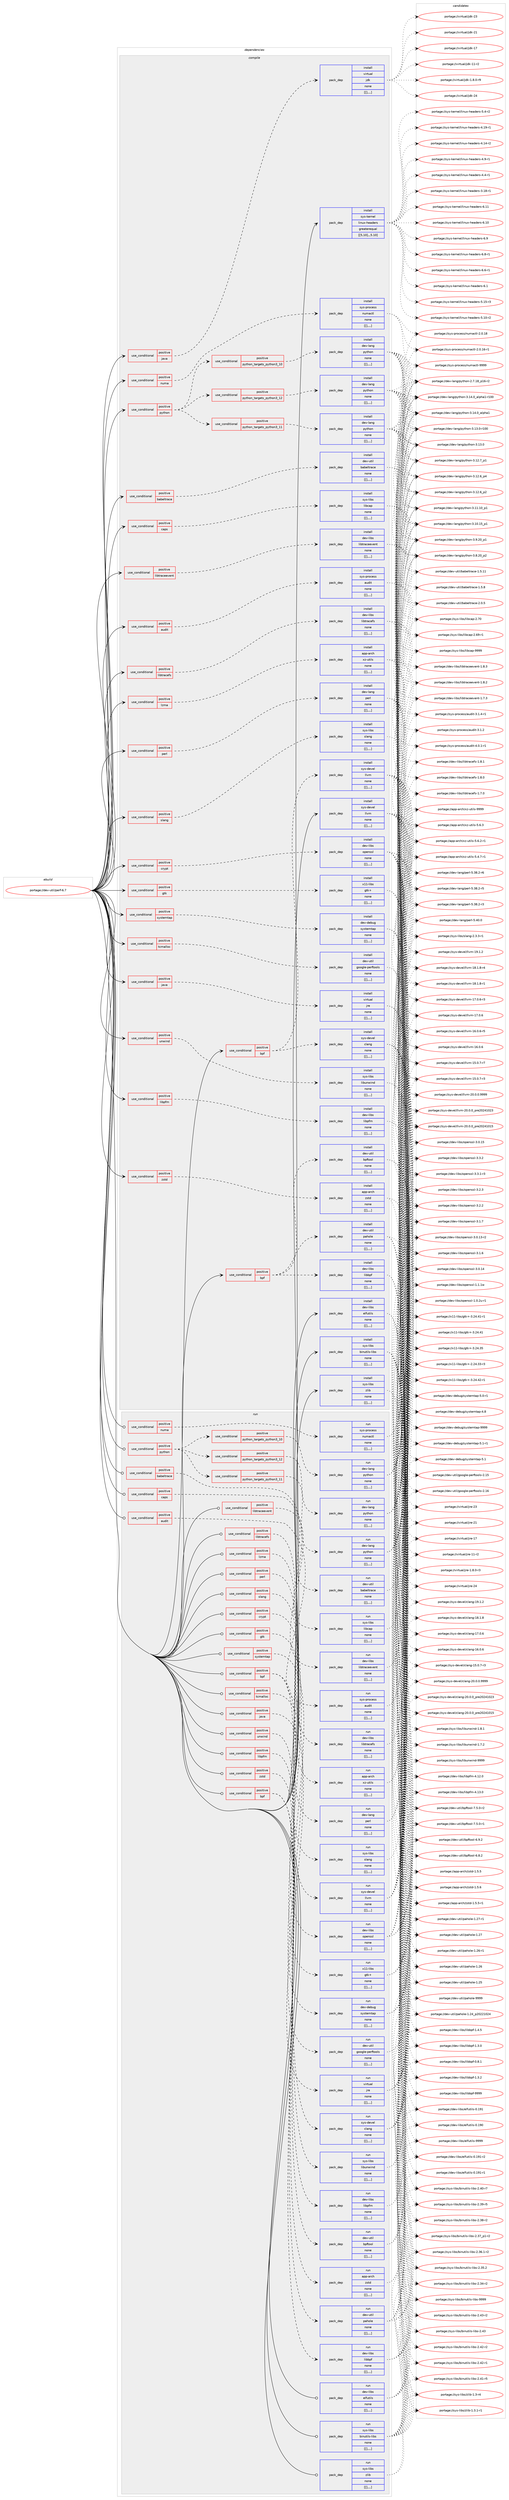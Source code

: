 digraph prolog {

# *************
# Graph options
# *************

newrank=true;
concentrate=true;
compound=true;
graph [rankdir=LR,fontname=Helvetica,fontsize=10,ranksep=1.5];#, ranksep=2.5, nodesep=0.2];
edge  [arrowhead=vee];
node  [fontname=Helvetica,fontsize=10];

# **********
# The ebuild
# **********

subgraph cluster_leftcol {
color=gray;
label=<<i>ebuild</i>>;
id [label="portage://dev-util/perf-6.7", color=red, width=4, href="../dev-util/perf-6.7.svg"];
}

# ****************
# The dependencies
# ****************

subgraph cluster_midcol {
color=gray;
label=<<i>dependencies</i>>;
subgraph cluster_compile {
fillcolor="#eeeeee";
style=filled;
label=<<i>compile</i>>;
subgraph cond65965 {
dependency229692 [label=<<TABLE BORDER="0" CELLBORDER="1" CELLSPACING="0" CELLPADDING="4"><TR><TD ROWSPAN="3" CELLPADDING="10">use_conditional</TD></TR><TR><TD>positive</TD></TR><TR><TD>audit</TD></TR></TABLE>>, shape=none, color=red];
subgraph pack162290 {
dependency229862 [label=<<TABLE BORDER="0" CELLBORDER="1" CELLSPACING="0" CELLPADDING="4" WIDTH="220"><TR><TD ROWSPAN="6" CELLPADDING="30">pack_dep</TD></TR><TR><TD WIDTH="110">install</TD></TR><TR><TD>sys-process</TD></TR><TR><TD>audit</TD></TR><TR><TD>none</TD></TR><TR><TD>[[],,,,]</TD></TR></TABLE>>, shape=none, color=blue];
}
dependency229692:e -> dependency229862:w [weight=20,style="dashed",arrowhead="vee"];
}
id:e -> dependency229692:w [weight=20,style="solid",arrowhead="vee"];
subgraph cond66005 {
dependency229885 [label=<<TABLE BORDER="0" CELLBORDER="1" CELLSPACING="0" CELLPADDING="4"><TR><TD ROWSPAN="3" CELLPADDING="10">use_conditional</TD></TR><TR><TD>positive</TD></TR><TR><TD>babeltrace</TD></TR></TABLE>>, shape=none, color=red];
subgraph pack162369 {
dependency229928 [label=<<TABLE BORDER="0" CELLBORDER="1" CELLSPACING="0" CELLPADDING="4" WIDTH="220"><TR><TD ROWSPAN="6" CELLPADDING="30">pack_dep</TD></TR><TR><TD WIDTH="110">install</TD></TR><TR><TD>dev-util</TD></TR><TR><TD>babeltrace</TD></TR><TR><TD>none</TD></TR><TR><TD>[[],,,,]</TD></TR></TABLE>>, shape=none, color=blue];
}
dependency229885:e -> dependency229928:w [weight=20,style="dashed",arrowhead="vee"];
}
id:e -> dependency229885:w [weight=20,style="solid",arrowhead="vee"];
subgraph cond66026 {
dependency229957 [label=<<TABLE BORDER="0" CELLBORDER="1" CELLSPACING="0" CELLPADDING="4"><TR><TD ROWSPAN="3" CELLPADDING="10">use_conditional</TD></TR><TR><TD>positive</TD></TR><TR><TD>bpf</TD></TR></TABLE>>, shape=none, color=red];
subgraph pack162397 {
dependency229959 [label=<<TABLE BORDER="0" CELLBORDER="1" CELLSPACING="0" CELLPADDING="4" WIDTH="220"><TR><TD ROWSPAN="6" CELLPADDING="30">pack_dep</TD></TR><TR><TD WIDTH="110">install</TD></TR><TR><TD>dev-libs</TD></TR><TR><TD>libbpf</TD></TR><TR><TD>none</TD></TR><TR><TD>[[],,,,]</TD></TR></TABLE>>, shape=none, color=blue];
}
dependency229957:e -> dependency229959:w [weight=20,style="dashed",arrowhead="vee"];
subgraph pack162409 {
dependency229977 [label=<<TABLE BORDER="0" CELLBORDER="1" CELLSPACING="0" CELLPADDING="4" WIDTH="220"><TR><TD ROWSPAN="6" CELLPADDING="30">pack_dep</TD></TR><TR><TD WIDTH="110">install</TD></TR><TR><TD>dev-util</TD></TR><TR><TD>bpftool</TD></TR><TR><TD>none</TD></TR><TR><TD>[[],,,,]</TD></TR></TABLE>>, shape=none, color=blue];
}
dependency229957:e -> dependency229977:w [weight=20,style="dashed",arrowhead="vee"];
subgraph pack162435 {
dependency230016 [label=<<TABLE BORDER="0" CELLBORDER="1" CELLSPACING="0" CELLPADDING="4" WIDTH="220"><TR><TD ROWSPAN="6" CELLPADDING="30">pack_dep</TD></TR><TR><TD WIDTH="110">install</TD></TR><TR><TD>dev-util</TD></TR><TR><TD>pahole</TD></TR><TR><TD>none</TD></TR><TR><TD>[[],,,,]</TD></TR></TABLE>>, shape=none, color=blue];
}
dependency229957:e -> dependency230016:w [weight=20,style="dashed",arrowhead="vee"];
}
id:e -> dependency229957:w [weight=20,style="solid",arrowhead="vee"];
subgraph cond66055 {
dependency230058 [label=<<TABLE BORDER="0" CELLBORDER="1" CELLSPACING="0" CELLPADDING="4"><TR><TD ROWSPAN="3" CELLPADDING="10">use_conditional</TD></TR><TR><TD>positive</TD></TR><TR><TD>bpf</TD></TR></TABLE>>, shape=none, color=red];
subgraph pack162477 {
dependency230076 [label=<<TABLE BORDER="0" CELLBORDER="1" CELLSPACING="0" CELLPADDING="4" WIDTH="220"><TR><TD ROWSPAN="6" CELLPADDING="30">pack_dep</TD></TR><TR><TD WIDTH="110">install</TD></TR><TR><TD>sys-devel</TD></TR><TR><TD>clang</TD></TR><TR><TD>none</TD></TR><TR><TD>[[],,,,]</TD></TR></TABLE>>, shape=none, color=blue];
}
dependency230058:e -> dependency230076:w [weight=20,style="dashed",arrowhead="vee"];
subgraph pack162489 {
dependency230097 [label=<<TABLE BORDER="0" CELLBORDER="1" CELLSPACING="0" CELLPADDING="4" WIDTH="220"><TR><TD ROWSPAN="6" CELLPADDING="30">pack_dep</TD></TR><TR><TD WIDTH="110">install</TD></TR><TR><TD>sys-devel</TD></TR><TR><TD>llvm</TD></TR><TR><TD>none</TD></TR><TR><TD>[[],,,,]</TD></TR></TABLE>>, shape=none, color=blue];
}
dependency230058:e -> dependency230097:w [weight=20,style="dashed",arrowhead="vee"];
}
id:e -> dependency230058:w [weight=20,style="solid",arrowhead="vee"];
subgraph cond66085 {
dependency230149 [label=<<TABLE BORDER="0" CELLBORDER="1" CELLSPACING="0" CELLPADDING="4"><TR><TD ROWSPAN="3" CELLPADDING="10">use_conditional</TD></TR><TR><TD>positive</TD></TR><TR><TD>caps</TD></TR></TABLE>>, shape=none, color=red];
subgraph pack162534 {
dependency230166 [label=<<TABLE BORDER="0" CELLBORDER="1" CELLSPACING="0" CELLPADDING="4" WIDTH="220"><TR><TD ROWSPAN="6" CELLPADDING="30">pack_dep</TD></TR><TR><TD WIDTH="110">install</TD></TR><TR><TD>sys-libs</TD></TR><TR><TD>libcap</TD></TR><TR><TD>none</TD></TR><TR><TD>[[],,,,]</TD></TR></TABLE>>, shape=none, color=blue];
}
dependency230149:e -> dependency230166:w [weight=20,style="dashed",arrowhead="vee"];
}
id:e -> dependency230149:w [weight=20,style="solid",arrowhead="vee"];
subgraph cond66112 {
dependency230187 [label=<<TABLE BORDER="0" CELLBORDER="1" CELLSPACING="0" CELLPADDING="4"><TR><TD ROWSPAN="3" CELLPADDING="10">use_conditional</TD></TR><TR><TD>positive</TD></TR><TR><TD>crypt</TD></TR></TABLE>>, shape=none, color=red];
subgraph pack162554 {
dependency230191 [label=<<TABLE BORDER="0" CELLBORDER="1" CELLSPACING="0" CELLPADDING="4" WIDTH="220"><TR><TD ROWSPAN="6" CELLPADDING="30">pack_dep</TD></TR><TR><TD WIDTH="110">install</TD></TR><TR><TD>dev-libs</TD></TR><TR><TD>openssl</TD></TR><TR><TD>none</TD></TR><TR><TD>[[],,,,]</TD></TR></TABLE>>, shape=none, color=blue];
}
dependency230187:e -> dependency230191:w [weight=20,style="dashed",arrowhead="vee"];
}
id:e -> dependency230187:w [weight=20,style="solid",arrowhead="vee"];
subgraph cond66124 {
dependency230267 [label=<<TABLE BORDER="0" CELLBORDER="1" CELLSPACING="0" CELLPADDING="4"><TR><TD ROWSPAN="3" CELLPADDING="10">use_conditional</TD></TR><TR><TD>positive</TD></TR><TR><TD>gtk</TD></TR></TABLE>>, shape=none, color=red];
subgraph pack162626 {
dependency230301 [label=<<TABLE BORDER="0" CELLBORDER="1" CELLSPACING="0" CELLPADDING="4" WIDTH="220"><TR><TD ROWSPAN="6" CELLPADDING="30">pack_dep</TD></TR><TR><TD WIDTH="110">install</TD></TR><TR><TD>x11-libs</TD></TR><TR><TD>gtk+</TD></TR><TR><TD>none</TD></TR><TR><TD>[[],,,,]</TD></TR></TABLE>>, shape=none, color=blue];
}
dependency230267:e -> dependency230301:w [weight=20,style="dashed",arrowhead="vee"];
}
id:e -> dependency230267:w [weight=20,style="solid",arrowhead="vee"];
subgraph cond66148 {
dependency230308 [label=<<TABLE BORDER="0" CELLBORDER="1" CELLSPACING="0" CELLPADDING="4"><TR><TD ROWSPAN="3" CELLPADDING="10">use_conditional</TD></TR><TR><TD>positive</TD></TR><TR><TD>java</TD></TR></TABLE>>, shape=none, color=red];
subgraph pack162632 {
dependency230310 [label=<<TABLE BORDER="0" CELLBORDER="1" CELLSPACING="0" CELLPADDING="4" WIDTH="220"><TR><TD ROWSPAN="6" CELLPADDING="30">pack_dep</TD></TR><TR><TD WIDTH="110">install</TD></TR><TR><TD>virtual</TD></TR><TR><TD>jdk</TD></TR><TR><TD>none</TD></TR><TR><TD>[[],,,,]</TD></TR></TABLE>>, shape=none, color=blue];
}
dependency230308:e -> dependency230310:w [weight=20,style="dashed",arrowhead="vee"];
}
id:e -> dependency230308:w [weight=20,style="solid",arrowhead="vee"];
subgraph cond66175 {
dependency230404 [label=<<TABLE BORDER="0" CELLBORDER="1" CELLSPACING="0" CELLPADDING="4"><TR><TD ROWSPAN="3" CELLPADDING="10">use_conditional</TD></TR><TR><TD>positive</TD></TR><TR><TD>java</TD></TR></TABLE>>, shape=none, color=red];
subgraph pack162769 {
dependency230520 [label=<<TABLE BORDER="0" CELLBORDER="1" CELLSPACING="0" CELLPADDING="4" WIDTH="220"><TR><TD ROWSPAN="6" CELLPADDING="30">pack_dep</TD></TR><TR><TD WIDTH="110">install</TD></TR><TR><TD>virtual</TD></TR><TR><TD>jre</TD></TR><TR><TD>none</TD></TR><TR><TD>[[],,,,]</TD></TR></TABLE>>, shape=none, color=blue];
}
dependency230404:e -> dependency230520:w [weight=20,style="dashed",arrowhead="vee"];
}
id:e -> dependency230404:w [weight=20,style="solid",arrowhead="vee"];
subgraph cond66223 {
dependency230565 [label=<<TABLE BORDER="0" CELLBORDER="1" CELLSPACING="0" CELLPADDING="4"><TR><TD ROWSPAN="3" CELLPADDING="10">use_conditional</TD></TR><TR><TD>positive</TD></TR><TR><TD>libpfm</TD></TR></TABLE>>, shape=none, color=red];
subgraph pack162815 {
dependency230569 [label=<<TABLE BORDER="0" CELLBORDER="1" CELLSPACING="0" CELLPADDING="4" WIDTH="220"><TR><TD ROWSPAN="6" CELLPADDING="30">pack_dep</TD></TR><TR><TD WIDTH="110">install</TD></TR><TR><TD>dev-libs</TD></TR><TR><TD>libpfm</TD></TR><TR><TD>none</TD></TR><TR><TD>[[],,,,]</TD></TR></TABLE>>, shape=none, color=blue];
}
dependency230565:e -> dependency230569:w [weight=20,style="dashed",arrowhead="vee"];
}
id:e -> dependency230565:w [weight=20,style="solid",arrowhead="vee"];
subgraph cond66228 {
dependency230615 [label=<<TABLE BORDER="0" CELLBORDER="1" CELLSPACING="0" CELLPADDING="4"><TR><TD ROWSPAN="3" CELLPADDING="10">use_conditional</TD></TR><TR><TD>positive</TD></TR><TR><TD>libtraceevent</TD></TR></TABLE>>, shape=none, color=red];
subgraph pack162857 {
dependency230638 [label=<<TABLE BORDER="0" CELLBORDER="1" CELLSPACING="0" CELLPADDING="4" WIDTH="220"><TR><TD ROWSPAN="6" CELLPADDING="30">pack_dep</TD></TR><TR><TD WIDTH="110">install</TD></TR><TR><TD>dev-libs</TD></TR><TR><TD>libtraceevent</TD></TR><TR><TD>none</TD></TR><TR><TD>[[],,,,]</TD></TR></TABLE>>, shape=none, color=blue];
}
dependency230615:e -> dependency230638:w [weight=20,style="dashed",arrowhead="vee"];
}
id:e -> dependency230615:w [weight=20,style="solid",arrowhead="vee"];
subgraph cond66235 {
dependency230735 [label=<<TABLE BORDER="0" CELLBORDER="1" CELLSPACING="0" CELLPADDING="4"><TR><TD ROWSPAN="3" CELLPADDING="10">use_conditional</TD></TR><TR><TD>positive</TD></TR><TR><TD>libtracefs</TD></TR></TABLE>>, shape=none, color=red];
subgraph pack162961 {
dependency230759 [label=<<TABLE BORDER="0" CELLBORDER="1" CELLSPACING="0" CELLPADDING="4" WIDTH="220"><TR><TD ROWSPAN="6" CELLPADDING="30">pack_dep</TD></TR><TR><TD WIDTH="110">install</TD></TR><TR><TD>dev-libs</TD></TR><TR><TD>libtracefs</TD></TR><TR><TD>none</TD></TR><TR><TD>[[],,,,]</TD></TR></TABLE>>, shape=none, color=blue];
}
dependency230735:e -> dependency230759:w [weight=20,style="dashed",arrowhead="vee"];
}
id:e -> dependency230735:w [weight=20,style="solid",arrowhead="vee"];
subgraph cond66255 {
dependency230782 [label=<<TABLE BORDER="0" CELLBORDER="1" CELLSPACING="0" CELLPADDING="4"><TR><TD ROWSPAN="3" CELLPADDING="10">use_conditional</TD></TR><TR><TD>positive</TD></TR><TR><TD>lzma</TD></TR></TABLE>>, shape=none, color=red];
subgraph pack162990 {
dependency230799 [label=<<TABLE BORDER="0" CELLBORDER="1" CELLSPACING="0" CELLPADDING="4" WIDTH="220"><TR><TD ROWSPAN="6" CELLPADDING="30">pack_dep</TD></TR><TR><TD WIDTH="110">install</TD></TR><TR><TD>app-arch</TD></TR><TR><TD>xz-utils</TD></TR><TR><TD>none</TD></TR><TR><TD>[[],,,,]</TD></TR></TABLE>>, shape=none, color=blue];
}
dependency230782:e -> dependency230799:w [weight=20,style="dashed",arrowhead="vee"];
}
id:e -> dependency230782:w [weight=20,style="solid",arrowhead="vee"];
subgraph cond66268 {
dependency230818 [label=<<TABLE BORDER="0" CELLBORDER="1" CELLSPACING="0" CELLPADDING="4"><TR><TD ROWSPAN="3" CELLPADDING="10">use_conditional</TD></TR><TR><TD>positive</TD></TR><TR><TD>numa</TD></TR></TABLE>>, shape=none, color=red];
subgraph pack163021 {
dependency230821 [label=<<TABLE BORDER="0" CELLBORDER="1" CELLSPACING="0" CELLPADDING="4" WIDTH="220"><TR><TD ROWSPAN="6" CELLPADDING="30">pack_dep</TD></TR><TR><TD WIDTH="110">install</TD></TR><TR><TD>sys-process</TD></TR><TR><TD>numactl</TD></TR><TR><TD>none</TD></TR><TR><TD>[[],,,,]</TD></TR></TABLE>>, shape=none, color=blue];
}
dependency230818:e -> dependency230821:w [weight=20,style="dashed",arrowhead="vee"];
}
id:e -> dependency230818:w [weight=20,style="solid",arrowhead="vee"];
subgraph cond66271 {
dependency230829 [label=<<TABLE BORDER="0" CELLBORDER="1" CELLSPACING="0" CELLPADDING="4"><TR><TD ROWSPAN="3" CELLPADDING="10">use_conditional</TD></TR><TR><TD>positive</TD></TR><TR><TD>perl</TD></TR></TABLE>>, shape=none, color=red];
subgraph pack163031 {
dependency230839 [label=<<TABLE BORDER="0" CELLBORDER="1" CELLSPACING="0" CELLPADDING="4" WIDTH="220"><TR><TD ROWSPAN="6" CELLPADDING="30">pack_dep</TD></TR><TR><TD WIDTH="110">install</TD></TR><TR><TD>dev-lang</TD></TR><TR><TD>perl</TD></TR><TR><TD>none</TD></TR><TR><TD>[[],,,,]</TD></TR></TABLE>>, shape=none, color=blue];
}
dependency230829:e -> dependency230839:w [weight=20,style="dashed",arrowhead="vee"];
}
id:e -> dependency230829:w [weight=20,style="solid",arrowhead="vee"];
subgraph cond66281 {
dependency230860 [label=<<TABLE BORDER="0" CELLBORDER="1" CELLSPACING="0" CELLPADDING="4"><TR><TD ROWSPAN="3" CELLPADDING="10">use_conditional</TD></TR><TR><TD>positive</TD></TR><TR><TD>python</TD></TR></TABLE>>, shape=none, color=red];
subgraph cond66294 {
dependency230933 [label=<<TABLE BORDER="0" CELLBORDER="1" CELLSPACING="0" CELLPADDING="4"><TR><TD ROWSPAN="3" CELLPADDING="10">use_conditional</TD></TR><TR><TD>positive</TD></TR><TR><TD>python_targets_python3_10</TD></TR></TABLE>>, shape=none, color=red];
subgraph pack163118 {
dependency230987 [label=<<TABLE BORDER="0" CELLBORDER="1" CELLSPACING="0" CELLPADDING="4" WIDTH="220"><TR><TD ROWSPAN="6" CELLPADDING="30">pack_dep</TD></TR><TR><TD WIDTH="110">install</TD></TR><TR><TD>dev-lang</TD></TR><TR><TD>python</TD></TR><TR><TD>none</TD></TR><TR><TD>[[],,,,]</TD></TR></TABLE>>, shape=none, color=blue];
}
dependency230933:e -> dependency230987:w [weight=20,style="dashed",arrowhead="vee"];
}
dependency230860:e -> dependency230933:w [weight=20,style="dashed",arrowhead="vee"];
subgraph cond66318 {
dependency231063 [label=<<TABLE BORDER="0" CELLBORDER="1" CELLSPACING="0" CELLPADDING="4"><TR><TD ROWSPAN="3" CELLPADDING="10">use_conditional</TD></TR><TR><TD>positive</TD></TR><TR><TD>python_targets_python3_11</TD></TR></TABLE>>, shape=none, color=red];
subgraph pack163205 {
dependency231067 [label=<<TABLE BORDER="0" CELLBORDER="1" CELLSPACING="0" CELLPADDING="4" WIDTH="220"><TR><TD ROWSPAN="6" CELLPADDING="30">pack_dep</TD></TR><TR><TD WIDTH="110">install</TD></TR><TR><TD>dev-lang</TD></TR><TR><TD>python</TD></TR><TR><TD>none</TD></TR><TR><TD>[[],,,,]</TD></TR></TABLE>>, shape=none, color=blue];
}
dependency231063:e -> dependency231067:w [weight=20,style="dashed",arrowhead="vee"];
}
dependency230860:e -> dependency231063:w [weight=20,style="dashed",arrowhead="vee"];
subgraph cond66346 {
dependency231153 [label=<<TABLE BORDER="0" CELLBORDER="1" CELLSPACING="0" CELLPADDING="4"><TR><TD ROWSPAN="3" CELLPADDING="10">use_conditional</TD></TR><TR><TD>positive</TD></TR><TR><TD>python_targets_python3_12</TD></TR></TABLE>>, shape=none, color=red];
subgraph pack163270 {
dependency231192 [label=<<TABLE BORDER="0" CELLBORDER="1" CELLSPACING="0" CELLPADDING="4" WIDTH="220"><TR><TD ROWSPAN="6" CELLPADDING="30">pack_dep</TD></TR><TR><TD WIDTH="110">install</TD></TR><TR><TD>dev-lang</TD></TR><TR><TD>python</TD></TR><TR><TD>none</TD></TR><TR><TD>[[],,,,]</TD></TR></TABLE>>, shape=none, color=blue];
}
dependency231153:e -> dependency231192:w [weight=20,style="dashed",arrowhead="vee"];
}
dependency230860:e -> dependency231153:w [weight=20,style="dashed",arrowhead="vee"];
}
id:e -> dependency230860:w [weight=20,style="solid",arrowhead="vee"];
subgraph cond66368 {
dependency231215 [label=<<TABLE BORDER="0" CELLBORDER="1" CELLSPACING="0" CELLPADDING="4"><TR><TD ROWSPAN="3" CELLPADDING="10">use_conditional</TD></TR><TR><TD>positive</TD></TR><TR><TD>slang</TD></TR></TABLE>>, shape=none, color=red];
subgraph pack163345 {
dependency231259 [label=<<TABLE BORDER="0" CELLBORDER="1" CELLSPACING="0" CELLPADDING="4" WIDTH="220"><TR><TD ROWSPAN="6" CELLPADDING="30">pack_dep</TD></TR><TR><TD WIDTH="110">install</TD></TR><TR><TD>sys-libs</TD></TR><TR><TD>slang</TD></TR><TR><TD>none</TD></TR><TR><TD>[[],,,,]</TD></TR></TABLE>>, shape=none, color=blue];
}
dependency231215:e -> dependency231259:w [weight=20,style="dashed",arrowhead="vee"];
}
id:e -> dependency231215:w [weight=20,style="solid",arrowhead="vee"];
subgraph cond66379 {
dependency231280 [label=<<TABLE BORDER="0" CELLBORDER="1" CELLSPACING="0" CELLPADDING="4"><TR><TD ROWSPAN="3" CELLPADDING="10">use_conditional</TD></TR><TR><TD>positive</TD></TR><TR><TD>systemtap</TD></TR></TABLE>>, shape=none, color=red];
subgraph pack163380 {
dependency231333 [label=<<TABLE BORDER="0" CELLBORDER="1" CELLSPACING="0" CELLPADDING="4" WIDTH="220"><TR><TD ROWSPAN="6" CELLPADDING="30">pack_dep</TD></TR><TR><TD WIDTH="110">install</TD></TR><TR><TD>dev-debug</TD></TR><TR><TD>systemtap</TD></TR><TR><TD>none</TD></TR><TR><TD>[[],,,,]</TD></TR></TABLE>>, shape=none, color=blue];
}
dependency231280:e -> dependency231333:w [weight=20,style="dashed",arrowhead="vee"];
}
id:e -> dependency231280:w [weight=20,style="solid",arrowhead="vee"];
subgraph cond66401 {
dependency231365 [label=<<TABLE BORDER="0" CELLBORDER="1" CELLSPACING="0" CELLPADDING="4"><TR><TD ROWSPAN="3" CELLPADDING="10">use_conditional</TD></TR><TR><TD>positive</TD></TR><TR><TD>tcmalloc</TD></TR></TABLE>>, shape=none, color=red];
subgraph pack163426 {
dependency231367 [label=<<TABLE BORDER="0" CELLBORDER="1" CELLSPACING="0" CELLPADDING="4" WIDTH="220"><TR><TD ROWSPAN="6" CELLPADDING="30">pack_dep</TD></TR><TR><TD WIDTH="110">install</TD></TR><TR><TD>dev-util</TD></TR><TR><TD>google-perftools</TD></TR><TR><TD>none</TD></TR><TR><TD>[[],,,,]</TD></TR></TABLE>>, shape=none, color=blue];
}
dependency231365:e -> dependency231367:w [weight=20,style="dashed",arrowhead="vee"];
}
id:e -> dependency231365:w [weight=20,style="solid",arrowhead="vee"];
subgraph cond66423 {
dependency231438 [label=<<TABLE BORDER="0" CELLBORDER="1" CELLSPACING="0" CELLPADDING="4"><TR><TD ROWSPAN="3" CELLPADDING="10">use_conditional</TD></TR><TR><TD>positive</TD></TR><TR><TD>unwind</TD></TR></TABLE>>, shape=none, color=red];
subgraph pack163478 {
dependency231472 [label=<<TABLE BORDER="0" CELLBORDER="1" CELLSPACING="0" CELLPADDING="4" WIDTH="220"><TR><TD ROWSPAN="6" CELLPADDING="30">pack_dep</TD></TR><TR><TD WIDTH="110">install</TD></TR><TR><TD>sys-libs</TD></TR><TR><TD>libunwind</TD></TR><TR><TD>none</TD></TR><TR><TD>[[],,,,]</TD></TR></TABLE>>, shape=none, color=blue];
}
dependency231438:e -> dependency231472:w [weight=20,style="dashed",arrowhead="vee"];
}
id:e -> dependency231438:w [weight=20,style="solid",arrowhead="vee"];
subgraph cond66439 {
dependency231506 [label=<<TABLE BORDER="0" CELLBORDER="1" CELLSPACING="0" CELLPADDING="4"><TR><TD ROWSPAN="3" CELLPADDING="10">use_conditional</TD></TR><TR><TD>positive</TD></TR><TR><TD>zstd</TD></TR></TABLE>>, shape=none, color=red];
subgraph pack163527 {
dependency231524 [label=<<TABLE BORDER="0" CELLBORDER="1" CELLSPACING="0" CELLPADDING="4" WIDTH="220"><TR><TD ROWSPAN="6" CELLPADDING="30">pack_dep</TD></TR><TR><TD WIDTH="110">install</TD></TR><TR><TD>app-arch</TD></TR><TR><TD>zstd</TD></TR><TR><TD>none</TD></TR><TR><TD>[[],,,,]</TD></TR></TABLE>>, shape=none, color=blue];
}
dependency231506:e -> dependency231524:w [weight=20,style="dashed",arrowhead="vee"];
}
id:e -> dependency231506:w [weight=20,style="solid",arrowhead="vee"];
subgraph pack163566 {
dependency231600 [label=<<TABLE BORDER="0" CELLBORDER="1" CELLSPACING="0" CELLPADDING="4" WIDTH="220"><TR><TD ROWSPAN="6" CELLPADDING="30">pack_dep</TD></TR><TR><TD WIDTH="110">install</TD></TR><TR><TD>dev-libs</TD></TR><TR><TD>elfutils</TD></TR><TR><TD>none</TD></TR><TR><TD>[[],,,,]</TD></TR></TABLE>>, shape=none, color=blue];
}
id:e -> dependency231600:w [weight=20,style="solid",arrowhead="vee"];
subgraph pack163593 {
dependency231605 [label=<<TABLE BORDER="0" CELLBORDER="1" CELLSPACING="0" CELLPADDING="4" WIDTH="220"><TR><TD ROWSPAN="6" CELLPADDING="30">pack_dep</TD></TR><TR><TD WIDTH="110">install</TD></TR><TR><TD>sys-kernel</TD></TR><TR><TD>linux-headers</TD></TR><TR><TD>greaterequal</TD></TR><TR><TD>[[5,10],,,5.10]</TD></TR></TABLE>>, shape=none, color=blue];
}
id:e -> dependency231605:w [weight=20,style="solid",arrowhead="vee"];
subgraph pack163635 {
dependency231662 [label=<<TABLE BORDER="0" CELLBORDER="1" CELLSPACING="0" CELLPADDING="4" WIDTH="220"><TR><TD ROWSPAN="6" CELLPADDING="30">pack_dep</TD></TR><TR><TD WIDTH="110">install</TD></TR><TR><TD>sys-libs</TD></TR><TR><TD>binutils-libs</TD></TR><TR><TD>none</TD></TR><TR><TD>[[],,,,]</TD></TR></TABLE>>, shape=none, color=blue];
}
id:e -> dependency231662:w [weight=20,style="solid",arrowhead="vee"];
subgraph pack163647 {
dependency231683 [label=<<TABLE BORDER="0" CELLBORDER="1" CELLSPACING="0" CELLPADDING="4" WIDTH="220"><TR><TD ROWSPAN="6" CELLPADDING="30">pack_dep</TD></TR><TR><TD WIDTH="110">install</TD></TR><TR><TD>sys-libs</TD></TR><TR><TD>zlib</TD></TR><TR><TD>none</TD></TR><TR><TD>[[],,,,]</TD></TR></TABLE>>, shape=none, color=blue];
}
id:e -> dependency231683:w [weight=20,style="solid",arrowhead="vee"];
subgraph pack163648 {
dependency231701 [label=<<TABLE BORDER="0" CELLBORDER="1" CELLSPACING="0" CELLPADDING="4" WIDTH="220"><TR><TD ROWSPAN="6" CELLPADDING="30">pack_dep</TD></TR><TR><TD WIDTH="110">install</TD></TR><TR><TD>sys-devel</TD></TR><TR><TD>llvm</TD></TR><TR><TD>none</TD></TR><TR><TD>[[],,,,]</TD></TR></TABLE>>, shape=none, color=blue];
}
id:e -> dependency231701:w [weight=20,style="solid",arrowhead="vee"];
}
subgraph cluster_compileandrun {
fillcolor="#eeeeee";
style=filled;
label=<<i>compile and run</i>>;
}
subgraph cluster_run {
fillcolor="#eeeeee";
style=filled;
label=<<i>run</i>>;
subgraph cond66514 {
dependency231728 [label=<<TABLE BORDER="0" CELLBORDER="1" CELLSPACING="0" CELLPADDING="4"><TR><TD ROWSPAN="3" CELLPADDING="10">use_conditional</TD></TR><TR><TD>positive</TD></TR><TR><TD>audit</TD></TR></TABLE>>, shape=none, color=red];
subgraph pack163716 {
dependency231778 [label=<<TABLE BORDER="0" CELLBORDER="1" CELLSPACING="0" CELLPADDING="4" WIDTH="220"><TR><TD ROWSPAN="6" CELLPADDING="30">pack_dep</TD></TR><TR><TD WIDTH="110">run</TD></TR><TR><TD>sys-process</TD></TR><TR><TD>audit</TD></TR><TR><TD>none</TD></TR><TR><TD>[[],,,,]</TD></TR></TABLE>>, shape=none, color=blue];
}
dependency231728:e -> dependency231778:w [weight=20,style="dashed",arrowhead="vee"];
}
id:e -> dependency231728:w [weight=20,style="solid",arrowhead="odot"];
subgraph cond66533 {
dependency231818 [label=<<TABLE BORDER="0" CELLBORDER="1" CELLSPACING="0" CELLPADDING="4"><TR><TD ROWSPAN="3" CELLPADDING="10">use_conditional</TD></TR><TR><TD>positive</TD></TR><TR><TD>babeltrace</TD></TR></TABLE>>, shape=none, color=red];
subgraph pack163761 {
dependency231852 [label=<<TABLE BORDER="0" CELLBORDER="1" CELLSPACING="0" CELLPADDING="4" WIDTH="220"><TR><TD ROWSPAN="6" CELLPADDING="30">pack_dep</TD></TR><TR><TD WIDTH="110">run</TD></TR><TR><TD>dev-util</TD></TR><TR><TD>babeltrace</TD></TR><TR><TD>none</TD></TR><TR><TD>[[],,,,]</TD></TR></TABLE>>, shape=none, color=blue];
}
dependency231818:e -> dependency231852:w [weight=20,style="dashed",arrowhead="vee"];
}
id:e -> dependency231818:w [weight=20,style="solid",arrowhead="odot"];
subgraph cond66547 {
dependency231859 [label=<<TABLE BORDER="0" CELLBORDER="1" CELLSPACING="0" CELLPADDING="4"><TR><TD ROWSPAN="3" CELLPADDING="10">use_conditional</TD></TR><TR><TD>positive</TD></TR><TR><TD>bpf</TD></TR></TABLE>>, shape=none, color=red];
subgraph pack163781 {
dependency231863 [label=<<TABLE BORDER="0" CELLBORDER="1" CELLSPACING="0" CELLPADDING="4" WIDTH="220"><TR><TD ROWSPAN="6" CELLPADDING="30">pack_dep</TD></TR><TR><TD WIDTH="110">run</TD></TR><TR><TD>dev-libs</TD></TR><TR><TD>libbpf</TD></TR><TR><TD>none</TD></TR><TR><TD>[[],,,,]</TD></TR></TABLE>>, shape=none, color=blue];
}
dependency231859:e -> dependency231863:w [weight=20,style="dashed",arrowhead="vee"];
subgraph pack163785 {
dependency231871 [label=<<TABLE BORDER="0" CELLBORDER="1" CELLSPACING="0" CELLPADDING="4" WIDTH="220"><TR><TD ROWSPAN="6" CELLPADDING="30">pack_dep</TD></TR><TR><TD WIDTH="110">run</TD></TR><TR><TD>dev-util</TD></TR><TR><TD>bpftool</TD></TR><TR><TD>none</TD></TR><TR><TD>[[],,,,]</TD></TR></TABLE>>, shape=none, color=blue];
}
dependency231859:e -> dependency231871:w [weight=20,style="dashed",arrowhead="vee"];
subgraph pack163800 {
dependency231892 [label=<<TABLE BORDER="0" CELLBORDER="1" CELLSPACING="0" CELLPADDING="4" WIDTH="220"><TR><TD ROWSPAN="6" CELLPADDING="30">pack_dep</TD></TR><TR><TD WIDTH="110">run</TD></TR><TR><TD>dev-util</TD></TR><TR><TD>pahole</TD></TR><TR><TD>none</TD></TR><TR><TD>[[],,,,]</TD></TR></TABLE>>, shape=none, color=blue];
}
dependency231859:e -> dependency231892:w [weight=20,style="dashed",arrowhead="vee"];
}
id:e -> dependency231859:w [weight=20,style="solid",arrowhead="odot"];
subgraph cond66564 {
dependency231951 [label=<<TABLE BORDER="0" CELLBORDER="1" CELLSPACING="0" CELLPADDING="4"><TR><TD ROWSPAN="3" CELLPADDING="10">use_conditional</TD></TR><TR><TD>positive</TD></TR><TR><TD>bpf</TD></TR></TABLE>>, shape=none, color=red];
subgraph pack163876 {
dependency232057 [label=<<TABLE BORDER="0" CELLBORDER="1" CELLSPACING="0" CELLPADDING="4" WIDTH="220"><TR><TD ROWSPAN="6" CELLPADDING="30">pack_dep</TD></TR><TR><TD WIDTH="110">run</TD></TR><TR><TD>sys-devel</TD></TR><TR><TD>clang</TD></TR><TR><TD>none</TD></TR><TR><TD>[[],,,,]</TD></TR></TABLE>>, shape=none, color=blue];
}
dependency231951:e -> dependency232057:w [weight=20,style="dashed",arrowhead="vee"];
subgraph pack163931 {
dependency232080 [label=<<TABLE BORDER="0" CELLBORDER="1" CELLSPACING="0" CELLPADDING="4" WIDTH="220"><TR><TD ROWSPAN="6" CELLPADDING="30">pack_dep</TD></TR><TR><TD WIDTH="110">run</TD></TR><TR><TD>sys-devel</TD></TR><TR><TD>llvm</TD></TR><TR><TD>none</TD></TR><TR><TD>[[],,,,]</TD></TR></TABLE>>, shape=none, color=blue];
}
dependency231951:e -> dependency232080:w [weight=20,style="dashed",arrowhead="vee"];
}
id:e -> dependency231951:w [weight=20,style="solid",arrowhead="odot"];
subgraph cond66614 {
dependency232146 [label=<<TABLE BORDER="0" CELLBORDER="1" CELLSPACING="0" CELLPADDING="4"><TR><TD ROWSPAN="3" CELLPADDING="10">use_conditional</TD></TR><TR><TD>positive</TD></TR><TR><TD>caps</TD></TR></TABLE>>, shape=none, color=red];
subgraph pack163990 {
dependency232147 [label=<<TABLE BORDER="0" CELLBORDER="1" CELLSPACING="0" CELLPADDING="4" WIDTH="220"><TR><TD ROWSPAN="6" CELLPADDING="30">pack_dep</TD></TR><TR><TD WIDTH="110">run</TD></TR><TR><TD>sys-libs</TD></TR><TR><TD>libcap</TD></TR><TR><TD>none</TD></TR><TR><TD>[[],,,,]</TD></TR></TABLE>>, shape=none, color=blue];
}
dependency232146:e -> dependency232147:w [weight=20,style="dashed",arrowhead="vee"];
}
id:e -> dependency232146:w [weight=20,style="solid",arrowhead="odot"];
subgraph cond66623 {
dependency232194 [label=<<TABLE BORDER="0" CELLBORDER="1" CELLSPACING="0" CELLPADDING="4"><TR><TD ROWSPAN="3" CELLPADDING="10">use_conditional</TD></TR><TR><TD>positive</TD></TR><TR><TD>crypt</TD></TR></TABLE>>, shape=none, color=red];
subgraph pack164040 {
dependency232226 [label=<<TABLE BORDER="0" CELLBORDER="1" CELLSPACING="0" CELLPADDING="4" WIDTH="220"><TR><TD ROWSPAN="6" CELLPADDING="30">pack_dep</TD></TR><TR><TD WIDTH="110">run</TD></TR><TR><TD>dev-libs</TD></TR><TR><TD>openssl</TD></TR><TR><TD>none</TD></TR><TR><TD>[[],,,,]</TD></TR></TABLE>>, shape=none, color=blue];
}
dependency232194:e -> dependency232226:w [weight=20,style="dashed",arrowhead="vee"];
}
id:e -> dependency232194:w [weight=20,style="solid",arrowhead="odot"];
subgraph cond66637 {
dependency232231 [label=<<TABLE BORDER="0" CELLBORDER="1" CELLSPACING="0" CELLPADDING="4"><TR><TD ROWSPAN="3" CELLPADDING="10">use_conditional</TD></TR><TR><TD>positive</TD></TR><TR><TD>gtk</TD></TR></TABLE>>, shape=none, color=red];
subgraph pack164066 {
dependency232243 [label=<<TABLE BORDER="0" CELLBORDER="1" CELLSPACING="0" CELLPADDING="4" WIDTH="220"><TR><TD ROWSPAN="6" CELLPADDING="30">pack_dep</TD></TR><TR><TD WIDTH="110">run</TD></TR><TR><TD>x11-libs</TD></TR><TR><TD>gtk+</TD></TR><TR><TD>none</TD></TR><TR><TD>[[],,,,]</TD></TR></TABLE>>, shape=none, color=blue];
}
dependency232231:e -> dependency232243:w [weight=20,style="dashed",arrowhead="vee"];
}
id:e -> dependency232231:w [weight=20,style="solid",arrowhead="odot"];
subgraph cond66648 {
dependency232314 [label=<<TABLE BORDER="0" CELLBORDER="1" CELLSPACING="0" CELLPADDING="4"><TR><TD ROWSPAN="3" CELLPADDING="10">use_conditional</TD></TR><TR><TD>positive</TD></TR><TR><TD>java</TD></TR></TABLE>>, shape=none, color=red];
subgraph pack164146 {
dependency232357 [label=<<TABLE BORDER="0" CELLBORDER="1" CELLSPACING="0" CELLPADDING="4" WIDTH="220"><TR><TD ROWSPAN="6" CELLPADDING="30">pack_dep</TD></TR><TR><TD WIDTH="110">run</TD></TR><TR><TD>virtual</TD></TR><TR><TD>jre</TD></TR><TR><TD>none</TD></TR><TR><TD>[[],,,,]</TD></TR></TABLE>>, shape=none, color=blue];
}
dependency232314:e -> dependency232357:w [weight=20,style="dashed",arrowhead="vee"];
}
id:e -> dependency232314:w [weight=20,style="solid",arrowhead="odot"];
subgraph cond66673 {
dependency232389 [label=<<TABLE BORDER="0" CELLBORDER="1" CELLSPACING="0" CELLPADDING="4"><TR><TD ROWSPAN="3" CELLPADDING="10">use_conditional</TD></TR><TR><TD>positive</TD></TR><TR><TD>libpfm</TD></TR></TABLE>>, shape=none, color=red];
subgraph pack164177 {
dependency232403 [label=<<TABLE BORDER="0" CELLBORDER="1" CELLSPACING="0" CELLPADDING="4" WIDTH="220"><TR><TD ROWSPAN="6" CELLPADDING="30">pack_dep</TD></TR><TR><TD WIDTH="110">run</TD></TR><TR><TD>dev-libs</TD></TR><TR><TD>libpfm</TD></TR><TR><TD>none</TD></TR><TR><TD>[[],,,,]</TD></TR></TABLE>>, shape=none, color=blue];
}
dependency232389:e -> dependency232403:w [weight=20,style="dashed",arrowhead="vee"];
}
id:e -> dependency232389:w [weight=20,style="solid",arrowhead="odot"];
subgraph cond66683 {
dependency232424 [label=<<TABLE BORDER="0" CELLBORDER="1" CELLSPACING="0" CELLPADDING="4"><TR><TD ROWSPAN="3" CELLPADDING="10">use_conditional</TD></TR><TR><TD>positive</TD></TR><TR><TD>libtraceevent</TD></TR></TABLE>>, shape=none, color=red];
subgraph pack164216 {
dependency232462 [label=<<TABLE BORDER="0" CELLBORDER="1" CELLSPACING="0" CELLPADDING="4" WIDTH="220"><TR><TD ROWSPAN="6" CELLPADDING="30">pack_dep</TD></TR><TR><TD WIDTH="110">run</TD></TR><TR><TD>dev-libs</TD></TR><TR><TD>libtraceevent</TD></TR><TR><TD>none</TD></TR><TR><TD>[[],,,,]</TD></TR></TABLE>>, shape=none, color=blue];
}
dependency232424:e -> dependency232462:w [weight=20,style="dashed",arrowhead="vee"];
}
id:e -> dependency232424:w [weight=20,style="solid",arrowhead="odot"];
subgraph cond66703 {
dependency232502 [label=<<TABLE BORDER="0" CELLBORDER="1" CELLSPACING="0" CELLPADDING="4"><TR><TD ROWSPAN="3" CELLPADDING="10">use_conditional</TD></TR><TR><TD>positive</TD></TR><TR><TD>libtracefs</TD></TR></TABLE>>, shape=none, color=red];
subgraph pack164254 {
dependency232509 [label=<<TABLE BORDER="0" CELLBORDER="1" CELLSPACING="0" CELLPADDING="4" WIDTH="220"><TR><TD ROWSPAN="6" CELLPADDING="30">pack_dep</TD></TR><TR><TD WIDTH="110">run</TD></TR><TR><TD>dev-libs</TD></TR><TR><TD>libtracefs</TD></TR><TR><TD>none</TD></TR><TR><TD>[[],,,,]</TD></TR></TABLE>>, shape=none, color=blue];
}
dependency232502:e -> dependency232509:w [weight=20,style="dashed",arrowhead="vee"];
}
id:e -> dependency232502:w [weight=20,style="solid",arrowhead="odot"];
subgraph cond66708 {
dependency232516 [label=<<TABLE BORDER="0" CELLBORDER="1" CELLSPACING="0" CELLPADDING="4"><TR><TD ROWSPAN="3" CELLPADDING="10">use_conditional</TD></TR><TR><TD>positive</TD></TR><TR><TD>lzma</TD></TR></TABLE>>, shape=none, color=red];
subgraph pack164296 {
dependency232666 [label=<<TABLE BORDER="0" CELLBORDER="1" CELLSPACING="0" CELLPADDING="4" WIDTH="220"><TR><TD ROWSPAN="6" CELLPADDING="30">pack_dep</TD></TR><TR><TD WIDTH="110">run</TD></TR><TR><TD>app-arch</TD></TR><TR><TD>xz-utils</TD></TR><TR><TD>none</TD></TR><TR><TD>[[],,,,]</TD></TR></TABLE>>, shape=none, color=blue];
}
dependency232516:e -> dependency232666:w [weight=20,style="dashed",arrowhead="vee"];
}
id:e -> dependency232516:w [weight=20,style="solid",arrowhead="odot"];
subgraph cond66749 {
dependency232703 [label=<<TABLE BORDER="0" CELLBORDER="1" CELLSPACING="0" CELLPADDING="4"><TR><TD ROWSPAN="3" CELLPADDING="10">use_conditional</TD></TR><TR><TD>positive</TD></TR><TR><TD>numa</TD></TR></TABLE>>, shape=none, color=red];
subgraph pack164410 {
dependency232722 [label=<<TABLE BORDER="0" CELLBORDER="1" CELLSPACING="0" CELLPADDING="4" WIDTH="220"><TR><TD ROWSPAN="6" CELLPADDING="30">pack_dep</TD></TR><TR><TD WIDTH="110">run</TD></TR><TR><TD>sys-process</TD></TR><TR><TD>numactl</TD></TR><TR><TD>none</TD></TR><TR><TD>[[],,,,]</TD></TR></TABLE>>, shape=none, color=blue];
}
dependency232703:e -> dependency232722:w [weight=20,style="dashed",arrowhead="vee"];
}
id:e -> dependency232703:w [weight=20,style="solid",arrowhead="odot"];
subgraph cond66758 {
dependency232764 [label=<<TABLE BORDER="0" CELLBORDER="1" CELLSPACING="0" CELLPADDING="4"><TR><TD ROWSPAN="3" CELLPADDING="10">use_conditional</TD></TR><TR><TD>positive</TD></TR><TR><TD>perl</TD></TR></TABLE>>, shape=none, color=red];
subgraph pack164469 {
dependency232785 [label=<<TABLE BORDER="0" CELLBORDER="1" CELLSPACING="0" CELLPADDING="4" WIDTH="220"><TR><TD ROWSPAN="6" CELLPADDING="30">pack_dep</TD></TR><TR><TD WIDTH="110">run</TD></TR><TR><TD>dev-lang</TD></TR><TR><TD>perl</TD></TR><TR><TD>none</TD></TR><TR><TD>[[],,,,]</TD></TR></TABLE>>, shape=none, color=blue];
}
dependency232764:e -> dependency232785:w [weight=20,style="dashed",arrowhead="vee"];
}
id:e -> dependency232764:w [weight=20,style="solid",arrowhead="odot"];
subgraph cond66775 {
dependency232790 [label=<<TABLE BORDER="0" CELLBORDER="1" CELLSPACING="0" CELLPADDING="4"><TR><TD ROWSPAN="3" CELLPADDING="10">use_conditional</TD></TR><TR><TD>positive</TD></TR><TR><TD>python</TD></TR></TABLE>>, shape=none, color=red];
subgraph cond66776 {
dependency232808 [label=<<TABLE BORDER="0" CELLBORDER="1" CELLSPACING="0" CELLPADDING="4"><TR><TD ROWSPAN="3" CELLPADDING="10">use_conditional</TD></TR><TR><TD>positive</TD></TR><TR><TD>python_targets_python3_10</TD></TR></TABLE>>, shape=none, color=red];
subgraph pack164520 {
dependency232860 [label=<<TABLE BORDER="0" CELLBORDER="1" CELLSPACING="0" CELLPADDING="4" WIDTH="220"><TR><TD ROWSPAN="6" CELLPADDING="30">pack_dep</TD></TR><TR><TD WIDTH="110">run</TD></TR><TR><TD>dev-lang</TD></TR><TR><TD>python</TD></TR><TR><TD>none</TD></TR><TR><TD>[[],,,,]</TD></TR></TABLE>>, shape=none, color=blue];
}
dependency232808:e -> dependency232860:w [weight=20,style="dashed",arrowhead="vee"];
}
dependency232790:e -> dependency232808:w [weight=20,style="dashed",arrowhead="vee"];
subgraph cond66804 {
dependency232896 [label=<<TABLE BORDER="0" CELLBORDER="1" CELLSPACING="0" CELLPADDING="4"><TR><TD ROWSPAN="3" CELLPADDING="10">use_conditional</TD></TR><TR><TD>positive</TD></TR><TR><TD>python_targets_python3_11</TD></TR></TABLE>>, shape=none, color=red];
subgraph pack164572 {
dependency232953 [label=<<TABLE BORDER="0" CELLBORDER="1" CELLSPACING="0" CELLPADDING="4" WIDTH="220"><TR><TD ROWSPAN="6" CELLPADDING="30">pack_dep</TD></TR><TR><TD WIDTH="110">run</TD></TR><TR><TD>dev-lang</TD></TR><TR><TD>python</TD></TR><TR><TD>none</TD></TR><TR><TD>[[],,,,]</TD></TR></TABLE>>, shape=none, color=blue];
}
dependency232896:e -> dependency232953:w [weight=20,style="dashed",arrowhead="vee"];
}
dependency232790:e -> dependency232896:w [weight=20,style="dashed",arrowhead="vee"];
subgraph cond66821 {
dependency232968 [label=<<TABLE BORDER="0" CELLBORDER="1" CELLSPACING="0" CELLPADDING="4"><TR><TD ROWSPAN="3" CELLPADDING="10">use_conditional</TD></TR><TR><TD>positive</TD></TR><TR><TD>python_targets_python3_12</TD></TR></TABLE>>, shape=none, color=red];
subgraph pack164626 {
dependency233027 [label=<<TABLE BORDER="0" CELLBORDER="1" CELLSPACING="0" CELLPADDING="4" WIDTH="220"><TR><TD ROWSPAN="6" CELLPADDING="30">pack_dep</TD></TR><TR><TD WIDTH="110">run</TD></TR><TR><TD>dev-lang</TD></TR><TR><TD>python</TD></TR><TR><TD>none</TD></TR><TR><TD>[[],,,,]</TD></TR></TABLE>>, shape=none, color=blue];
}
dependency232968:e -> dependency233027:w [weight=20,style="dashed",arrowhead="vee"];
}
dependency232790:e -> dependency232968:w [weight=20,style="dashed",arrowhead="vee"];
}
id:e -> dependency232790:w [weight=20,style="solid",arrowhead="odot"];
subgraph cond66853 {
dependency233058 [label=<<TABLE BORDER="0" CELLBORDER="1" CELLSPACING="0" CELLPADDING="4"><TR><TD ROWSPAN="3" CELLPADDING="10">use_conditional</TD></TR><TR><TD>positive</TD></TR><TR><TD>slang</TD></TR></TABLE>>, shape=none, color=red];
subgraph pack164648 {
dependency233059 [label=<<TABLE BORDER="0" CELLBORDER="1" CELLSPACING="0" CELLPADDING="4" WIDTH="220"><TR><TD ROWSPAN="6" CELLPADDING="30">pack_dep</TD></TR><TR><TD WIDTH="110">run</TD></TR><TR><TD>sys-libs</TD></TR><TR><TD>slang</TD></TR><TR><TD>none</TD></TR><TR><TD>[[],,,,]</TD></TR></TABLE>>, shape=none, color=blue];
}
dependency233058:e -> dependency233059:w [weight=20,style="dashed",arrowhead="vee"];
}
id:e -> dependency233058:w [weight=20,style="solid",arrowhead="odot"];
subgraph cond66879 {
dependency233106 [label=<<TABLE BORDER="0" CELLBORDER="1" CELLSPACING="0" CELLPADDING="4"><TR><TD ROWSPAN="3" CELLPADDING="10">use_conditional</TD></TR><TR><TD>positive</TD></TR><TR><TD>systemtap</TD></TR></TABLE>>, shape=none, color=red];
subgraph pack164685 {
dependency233118 [label=<<TABLE BORDER="0" CELLBORDER="1" CELLSPACING="0" CELLPADDING="4" WIDTH="220"><TR><TD ROWSPAN="6" CELLPADDING="30">pack_dep</TD></TR><TR><TD WIDTH="110">run</TD></TR><TR><TD>dev-debug</TD></TR><TR><TD>systemtap</TD></TR><TR><TD>none</TD></TR><TR><TD>[[],,,,]</TD></TR></TABLE>>, shape=none, color=blue];
}
dependency233106:e -> dependency233118:w [weight=20,style="dashed",arrowhead="vee"];
}
id:e -> dependency233106:w [weight=20,style="solid",arrowhead="odot"];
subgraph cond66896 {
dependency233177 [label=<<TABLE BORDER="0" CELLBORDER="1" CELLSPACING="0" CELLPADDING="4"><TR><TD ROWSPAN="3" CELLPADDING="10">use_conditional</TD></TR><TR><TD>positive</TD></TR><TR><TD>tcmalloc</TD></TR></TABLE>>, shape=none, color=red];
subgraph pack164743 {
dependency233218 [label=<<TABLE BORDER="0" CELLBORDER="1" CELLSPACING="0" CELLPADDING="4" WIDTH="220"><TR><TD ROWSPAN="6" CELLPADDING="30">pack_dep</TD></TR><TR><TD WIDTH="110">run</TD></TR><TR><TD>dev-util</TD></TR><TR><TD>google-perftools</TD></TR><TR><TD>none</TD></TR><TR><TD>[[],,,,]</TD></TR></TABLE>>, shape=none, color=blue];
}
dependency233177:e -> dependency233218:w [weight=20,style="dashed",arrowhead="vee"];
}
id:e -> dependency233177:w [weight=20,style="solid",arrowhead="odot"];
subgraph cond66911 {
dependency233244 [label=<<TABLE BORDER="0" CELLBORDER="1" CELLSPACING="0" CELLPADDING="4"><TR><TD ROWSPAN="3" CELLPADDING="10">use_conditional</TD></TR><TR><TD>positive</TD></TR><TR><TD>unwind</TD></TR></TABLE>>, shape=none, color=red];
subgraph pack164786 {
dependency233307 [label=<<TABLE BORDER="0" CELLBORDER="1" CELLSPACING="0" CELLPADDING="4" WIDTH="220"><TR><TD ROWSPAN="6" CELLPADDING="30">pack_dep</TD></TR><TR><TD WIDTH="110">run</TD></TR><TR><TD>sys-libs</TD></TR><TR><TD>libunwind</TD></TR><TR><TD>none</TD></TR><TR><TD>[[],,,,]</TD></TR></TABLE>>, shape=none, color=blue];
}
dependency233244:e -> dependency233307:w [weight=20,style="dashed",arrowhead="vee"];
}
id:e -> dependency233244:w [weight=20,style="solid",arrowhead="odot"];
subgraph cond66938 {
dependency233348 [label=<<TABLE BORDER="0" CELLBORDER="1" CELLSPACING="0" CELLPADDING="4"><TR><TD ROWSPAN="3" CELLPADDING="10">use_conditional</TD></TR><TR><TD>positive</TD></TR><TR><TD>zstd</TD></TR></TABLE>>, shape=none, color=red];
subgraph pack164882 {
dependency233464 [label=<<TABLE BORDER="0" CELLBORDER="1" CELLSPACING="0" CELLPADDING="4" WIDTH="220"><TR><TD ROWSPAN="6" CELLPADDING="30">pack_dep</TD></TR><TR><TD WIDTH="110">run</TD></TR><TR><TD>app-arch</TD></TR><TR><TD>zstd</TD></TR><TR><TD>none</TD></TR><TR><TD>[[],,,,]</TD></TR></TABLE>>, shape=none, color=blue];
}
dependency233348:e -> dependency233464:w [weight=20,style="dashed",arrowhead="vee"];
}
id:e -> dependency233348:w [weight=20,style="solid",arrowhead="odot"];
subgraph pack164953 {
dependency233526 [label=<<TABLE BORDER="0" CELLBORDER="1" CELLSPACING="0" CELLPADDING="4" WIDTH="220"><TR><TD ROWSPAN="6" CELLPADDING="30">pack_dep</TD></TR><TR><TD WIDTH="110">run</TD></TR><TR><TD>dev-libs</TD></TR><TR><TD>elfutils</TD></TR><TR><TD>none</TD></TR><TR><TD>[[],,,,]</TD></TR></TABLE>>, shape=none, color=blue];
}
id:e -> dependency233526:w [weight=20,style="solid",arrowhead="odot"];
subgraph pack164970 {
dependency233531 [label=<<TABLE BORDER="0" CELLBORDER="1" CELLSPACING="0" CELLPADDING="4" WIDTH="220"><TR><TD ROWSPAN="6" CELLPADDING="30">pack_dep</TD></TR><TR><TD WIDTH="110">run</TD></TR><TR><TD>sys-libs</TD></TR><TR><TD>binutils-libs</TD></TR><TR><TD>none</TD></TR><TR><TD>[[],,,,]</TD></TR></TABLE>>, shape=none, color=blue];
}
id:e -> dependency233531:w [weight=20,style="solid",arrowhead="odot"];
subgraph pack164972 {
dependency233552 [label=<<TABLE BORDER="0" CELLBORDER="1" CELLSPACING="0" CELLPADDING="4" WIDTH="220"><TR><TD ROWSPAN="6" CELLPADDING="30">pack_dep</TD></TR><TR><TD WIDTH="110">run</TD></TR><TR><TD>sys-libs</TD></TR><TR><TD>zlib</TD></TR><TR><TD>none</TD></TR><TR><TD>[[],,,,]</TD></TR></TABLE>>, shape=none, color=blue];
}
id:e -> dependency233552:w [weight=20,style="solid",arrowhead="odot"];
}
}

# **************
# The candidates
# **************

subgraph cluster_choices {
rank=same;
color=gray;
label=<<i>candidates</i>>;

subgraph choice164209 {
color=black;
nodesep=1;
choice115121115451121141119910111511547971171001051164552464846494511449 [label="portage://sys-process/audit-4.0.1-r1", color=red, width=4,href="../sys-process/audit-4.0.1-r1.svg"];
choice115121115451121141119910111511547971171001051164551464946524511449 [label="portage://sys-process/audit-3.1.4-r1", color=red, width=4,href="../sys-process/audit-3.1.4-r1.svg"];
choice11512111545112114111991011151154797117100105116455146494650 [label="portage://sys-process/audit-3.1.2", color=red, width=4,href="../sys-process/audit-3.1.2.svg"];
dependency229862:e -> choice115121115451121141119910111511547971171001051164552464846494511449:w [style=dotted,weight="100"];
dependency229862:e -> choice115121115451121141119910111511547971171001051164551464946524511449:w [style=dotted,weight="100"];
dependency229862:e -> choice11512111545112114111991011151154797117100105116455146494650:w [style=dotted,weight="100"];
}
subgraph choice164243 {
color=black;
nodesep=1;
choice10010111845117116105108479897981011081161149799101455046484653 [label="portage://dev-util/babeltrace-2.0.5", color=red, width=4,href="../dev-util/babeltrace-2.0.5.svg"];
choice1001011184511711610510847989798101108116114979910145494653464949 [label="portage://dev-util/babeltrace-1.5.11", color=red, width=4,href="../dev-util/babeltrace-1.5.11.svg"];
choice10010111845117116105108479897981011081161149799101454946534656 [label="portage://dev-util/babeltrace-1.5.8", color=red, width=4,href="../dev-util/babeltrace-1.5.8.svg"];
dependency229928:e -> choice10010111845117116105108479897981011081161149799101455046484653:w [style=dotted,weight="100"];
dependency229928:e -> choice1001011184511711610510847989798101108116114979910145494653464949:w [style=dotted,weight="100"];
dependency229928:e -> choice10010111845117116105108479897981011081161149799101454946534656:w [style=dotted,weight="100"];
}
subgraph choice164246 {
color=black;
nodesep=1;
choice10010111845108105981154710810598981121024557575757 [label="portage://dev-libs/libbpf-9999", color=red, width=4,href="../dev-libs/libbpf-9999.svg"];
choice1001011184510810598115471081059898112102454946524653 [label="portage://dev-libs/libbpf-1.4.5", color=red, width=4,href="../dev-libs/libbpf-1.4.5.svg"];
choice1001011184510810598115471081059898112102454946514650 [label="portage://dev-libs/libbpf-1.3.2", color=red, width=4,href="../dev-libs/libbpf-1.3.2.svg"];
choice1001011184510810598115471081059898112102454946514648 [label="portage://dev-libs/libbpf-1.3.0", color=red, width=4,href="../dev-libs/libbpf-1.3.0.svg"];
choice1001011184510810598115471081059898112102454846564649 [label="portage://dev-libs/libbpf-0.8.1", color=red, width=4,href="../dev-libs/libbpf-0.8.1.svg"];
dependency229959:e -> choice10010111845108105981154710810598981121024557575757:w [style=dotted,weight="100"];
dependency229959:e -> choice1001011184510810598115471081059898112102454946524653:w [style=dotted,weight="100"];
dependency229959:e -> choice1001011184510810598115471081059898112102454946514650:w [style=dotted,weight="100"];
dependency229959:e -> choice1001011184510810598115471081059898112102454946514648:w [style=dotted,weight="100"];
dependency229959:e -> choice1001011184510810598115471081059898112102454846564649:w [style=dotted,weight="100"];
}
subgraph choice164267 {
color=black;
nodesep=1;
choice1001011184511711610510847981121021161111111084555465346484511450 [label="portage://dev-util/bpftool-7.5.0-r2", color=red, width=4,href="../dev-util/bpftool-7.5.0-r2.svg"];
choice1001011184511711610510847981121021161111111084555465346484511449 [label="portage://dev-util/bpftool-7.5.0-r1", color=red, width=4,href="../dev-util/bpftool-7.5.0-r1.svg"];
choice100101118451171161051084798112102116111111108455446574650 [label="portage://dev-util/bpftool-6.9.2", color=red, width=4,href="../dev-util/bpftool-6.9.2.svg"];
choice100101118451171161051084798112102116111111108455446564650 [label="portage://dev-util/bpftool-6.8.2", color=red, width=4,href="../dev-util/bpftool-6.8.2.svg"];
dependency229977:e -> choice1001011184511711610510847981121021161111111084555465346484511450:w [style=dotted,weight="100"];
dependency229977:e -> choice1001011184511711610510847981121021161111111084555465346484511449:w [style=dotted,weight="100"];
dependency229977:e -> choice100101118451171161051084798112102116111111108455446574650:w [style=dotted,weight="100"];
dependency229977:e -> choice100101118451171161051084798112102116111111108455446564650:w [style=dotted,weight="100"];
}
subgraph choice164284 {
color=black;
nodesep=1;
choice1001011184511711610510847112971041111081014557575757 [label="portage://dev-util/pahole-9999", color=red, width=4,href="../dev-util/pahole-9999.svg"];
choice10010111845117116105108471129710411110810145494650554511449 [label="portage://dev-util/pahole-1.27-r1", color=red, width=4,href="../dev-util/pahole-1.27-r1.svg"];
choice1001011184511711610510847112971041111081014549465055 [label="portage://dev-util/pahole-1.27", color=red, width=4,href="../dev-util/pahole-1.27.svg"];
choice10010111845117116105108471129710411110810145494650544511449 [label="portage://dev-util/pahole-1.26-r1", color=red, width=4,href="../dev-util/pahole-1.26-r1.svg"];
choice1001011184511711610510847112971041111081014549465054 [label="portage://dev-util/pahole-1.26", color=red, width=4,href="../dev-util/pahole-1.26.svg"];
choice1001011184511711610510847112971041111081014549465053 [label="portage://dev-util/pahole-1.25", color=red, width=4,href="../dev-util/pahole-1.25.svg"];
choice1001011184511711610510847112971041111081014549465052951125048505049485052 [label="portage://dev-util/pahole-1.24_p20221024", color=red, width=4,href="../dev-util/pahole-1.24_p20221024.svg"];
dependency230016:e -> choice1001011184511711610510847112971041111081014557575757:w [style=dotted,weight="100"];
dependency230016:e -> choice10010111845117116105108471129710411110810145494650554511449:w [style=dotted,weight="100"];
dependency230016:e -> choice1001011184511711610510847112971041111081014549465055:w [style=dotted,weight="100"];
dependency230016:e -> choice10010111845117116105108471129710411110810145494650544511449:w [style=dotted,weight="100"];
dependency230016:e -> choice1001011184511711610510847112971041111081014549465054:w [style=dotted,weight="100"];
dependency230016:e -> choice1001011184511711610510847112971041111081014549465053:w [style=dotted,weight="100"];
dependency230016:e -> choice1001011184511711610510847112971041111081014549465052951125048505049485052:w [style=dotted,weight="100"];
}
subgraph choice164299 {
color=black;
nodesep=1;
choice11512111545100101118101108479910897110103455048464846484657575757 [label="portage://sys-devel/clang-20.0.0.9999", color=red, width=4,href="../sys-devel/clang-20.0.0.9999.svg"];
choice1151211154510010111810110847991089711010345504846484648951121141015048505249485051 [label="portage://sys-devel/clang-20.0.0_pre20241023", color=red, width=4,href="../sys-devel/clang-20.0.0_pre20241023.svg"];
choice1151211154510010111810110847991089711010345504846484648951121141015048505249484953 [label="portage://sys-devel/clang-20.0.0_pre20241015", color=red, width=4,href="../sys-devel/clang-20.0.0_pre20241015.svg"];
choice1151211154510010111810110847991089711010345495746494650 [label="portage://sys-devel/clang-19.1.2", color=red, width=4,href="../sys-devel/clang-19.1.2.svg"];
choice1151211154510010111810110847991089711010345495646494656 [label="portage://sys-devel/clang-18.1.8", color=red, width=4,href="../sys-devel/clang-18.1.8.svg"];
choice1151211154510010111810110847991089711010345495546484654 [label="portage://sys-devel/clang-17.0.6", color=red, width=4,href="../sys-devel/clang-17.0.6.svg"];
choice1151211154510010111810110847991089711010345495446484654 [label="portage://sys-devel/clang-16.0.6", color=red, width=4,href="../sys-devel/clang-16.0.6.svg"];
choice11512111545100101118101108479910897110103454953464846554511451 [label="portage://sys-devel/clang-15.0.7-r3", color=red, width=4,href="../sys-devel/clang-15.0.7-r3.svg"];
dependency230076:e -> choice11512111545100101118101108479910897110103455048464846484657575757:w [style=dotted,weight="100"];
dependency230076:e -> choice1151211154510010111810110847991089711010345504846484648951121141015048505249485051:w [style=dotted,weight="100"];
dependency230076:e -> choice1151211154510010111810110847991089711010345504846484648951121141015048505249484953:w [style=dotted,weight="100"];
dependency230076:e -> choice1151211154510010111810110847991089711010345495746494650:w [style=dotted,weight="100"];
dependency230076:e -> choice1151211154510010111810110847991089711010345495646494656:w [style=dotted,weight="100"];
dependency230076:e -> choice1151211154510010111810110847991089711010345495546484654:w [style=dotted,weight="100"];
dependency230076:e -> choice1151211154510010111810110847991089711010345495446484654:w [style=dotted,weight="100"];
dependency230076:e -> choice11512111545100101118101108479910897110103454953464846554511451:w [style=dotted,weight="100"];
}
subgraph choice164312 {
color=black;
nodesep=1;
choice1151211154510010111810110847108108118109455048464846484657575757 [label="portage://sys-devel/llvm-20.0.0.9999", color=red, width=4,href="../sys-devel/llvm-20.0.0.9999.svg"];
choice115121115451001011181011084710810811810945504846484648951121141015048505249485051 [label="portage://sys-devel/llvm-20.0.0_pre20241023", color=red, width=4,href="../sys-devel/llvm-20.0.0_pre20241023.svg"];
choice115121115451001011181011084710810811810945504846484648951121141015048505249484953 [label="portage://sys-devel/llvm-20.0.0_pre20241015", color=red, width=4,href="../sys-devel/llvm-20.0.0_pre20241015.svg"];
choice115121115451001011181011084710810811810945495746494650 [label="portage://sys-devel/llvm-19.1.2", color=red, width=4,href="../sys-devel/llvm-19.1.2.svg"];
choice1151211154510010111810110847108108118109454956464946564511452 [label="portage://sys-devel/llvm-18.1.8-r4", color=red, width=4,href="../sys-devel/llvm-18.1.8-r4.svg"];
choice1151211154510010111810110847108108118109454956464946564511449 [label="portage://sys-devel/llvm-18.1.8-r1", color=red, width=4,href="../sys-devel/llvm-18.1.8-r1.svg"];
choice1151211154510010111810110847108108118109454955464846544511451 [label="portage://sys-devel/llvm-17.0.6-r3", color=red, width=4,href="../sys-devel/llvm-17.0.6-r3.svg"];
choice115121115451001011181011084710810811810945495546484654 [label="portage://sys-devel/llvm-17.0.6", color=red, width=4,href="../sys-devel/llvm-17.0.6.svg"];
choice1151211154510010111810110847108108118109454954464846544511453 [label="portage://sys-devel/llvm-16.0.6-r5", color=red, width=4,href="../sys-devel/llvm-16.0.6-r5.svg"];
choice115121115451001011181011084710810811810945495446484654 [label="portage://sys-devel/llvm-16.0.6", color=red, width=4,href="../sys-devel/llvm-16.0.6.svg"];
choice1151211154510010111810110847108108118109454953464846554511455 [label="portage://sys-devel/llvm-15.0.7-r7", color=red, width=4,href="../sys-devel/llvm-15.0.7-r7.svg"];
choice1151211154510010111810110847108108118109454953464846554511451 [label="portage://sys-devel/llvm-15.0.7-r3", color=red, width=4,href="../sys-devel/llvm-15.0.7-r3.svg"];
dependency230097:e -> choice1151211154510010111810110847108108118109455048464846484657575757:w [style=dotted,weight="100"];
dependency230097:e -> choice115121115451001011181011084710810811810945504846484648951121141015048505249485051:w [style=dotted,weight="100"];
dependency230097:e -> choice115121115451001011181011084710810811810945504846484648951121141015048505249484953:w [style=dotted,weight="100"];
dependency230097:e -> choice115121115451001011181011084710810811810945495746494650:w [style=dotted,weight="100"];
dependency230097:e -> choice1151211154510010111810110847108108118109454956464946564511452:w [style=dotted,weight="100"];
dependency230097:e -> choice1151211154510010111810110847108108118109454956464946564511449:w [style=dotted,weight="100"];
dependency230097:e -> choice1151211154510010111810110847108108118109454955464846544511451:w [style=dotted,weight="100"];
dependency230097:e -> choice115121115451001011181011084710810811810945495546484654:w [style=dotted,weight="100"];
dependency230097:e -> choice1151211154510010111810110847108108118109454954464846544511453:w [style=dotted,weight="100"];
dependency230097:e -> choice115121115451001011181011084710810811810945495446484654:w [style=dotted,weight="100"];
dependency230097:e -> choice1151211154510010111810110847108108118109454953464846554511455:w [style=dotted,weight="100"];
dependency230097:e -> choice1151211154510010111810110847108108118109454953464846554511451:w [style=dotted,weight="100"];
}
subgraph choice164342 {
color=black;
nodesep=1;
choice1151211154510810598115471081059899971124557575757 [label="portage://sys-libs/libcap-9999", color=red, width=4,href="../sys-libs/libcap-9999.svg"];
choice1151211154510810598115471081059899971124550465548 [label="portage://sys-libs/libcap-2.70", color=red, width=4,href="../sys-libs/libcap-2.70.svg"];
choice11512111545108105981154710810598999711245504654574511449 [label="portage://sys-libs/libcap-2.69-r1", color=red, width=4,href="../sys-libs/libcap-2.69-r1.svg"];
dependency230166:e -> choice1151211154510810598115471081059899971124557575757:w [style=dotted,weight="100"];
dependency230166:e -> choice1151211154510810598115471081059899971124550465548:w [style=dotted,weight="100"];
dependency230166:e -> choice11512111545108105981154710810598999711245504654574511449:w [style=dotted,weight="100"];
}
subgraph choice164345 {
color=black;
nodesep=1;
choice100101118451081059811547111112101110115115108455146514650 [label="portage://dev-libs/openssl-3.3.2", color=red, width=4,href="../dev-libs/openssl-3.3.2.svg"];
choice1001011184510810598115471111121011101151151084551465146494511451 [label="portage://dev-libs/openssl-3.3.1-r3", color=red, width=4,href="../dev-libs/openssl-3.3.1-r3.svg"];
choice100101118451081059811547111112101110115115108455146504651 [label="portage://dev-libs/openssl-3.2.3", color=red, width=4,href="../dev-libs/openssl-3.2.3.svg"];
choice100101118451081059811547111112101110115115108455146504650 [label="portage://dev-libs/openssl-3.2.2", color=red, width=4,href="../dev-libs/openssl-3.2.2.svg"];
choice100101118451081059811547111112101110115115108455146494655 [label="portage://dev-libs/openssl-3.1.7", color=red, width=4,href="../dev-libs/openssl-3.1.7.svg"];
choice100101118451081059811547111112101110115115108455146494654 [label="portage://dev-libs/openssl-3.1.6", color=red, width=4,href="../dev-libs/openssl-3.1.6.svg"];
choice10010111845108105981154711111210111011511510845514648464953 [label="portage://dev-libs/openssl-3.0.15", color=red, width=4,href="../dev-libs/openssl-3.0.15.svg"];
choice10010111845108105981154711111210111011511510845514648464952 [label="portage://dev-libs/openssl-3.0.14", color=red, width=4,href="../dev-libs/openssl-3.0.14.svg"];
choice100101118451081059811547111112101110115115108455146484649514511450 [label="portage://dev-libs/openssl-3.0.13-r2", color=red, width=4,href="../dev-libs/openssl-3.0.13-r2.svg"];
choice100101118451081059811547111112101110115115108454946494649119 [label="portage://dev-libs/openssl-1.1.1w", color=red, width=4,href="../dev-libs/openssl-1.1.1w.svg"];
choice1001011184510810598115471111121011101151151084549464846501174511449 [label="portage://dev-libs/openssl-1.0.2u-r1", color=red, width=4,href="../dev-libs/openssl-1.0.2u-r1.svg"];
dependency230191:e -> choice100101118451081059811547111112101110115115108455146514650:w [style=dotted,weight="100"];
dependency230191:e -> choice1001011184510810598115471111121011101151151084551465146494511451:w [style=dotted,weight="100"];
dependency230191:e -> choice100101118451081059811547111112101110115115108455146504651:w [style=dotted,weight="100"];
dependency230191:e -> choice100101118451081059811547111112101110115115108455146504650:w [style=dotted,weight="100"];
dependency230191:e -> choice100101118451081059811547111112101110115115108455146494655:w [style=dotted,weight="100"];
dependency230191:e -> choice100101118451081059811547111112101110115115108455146494654:w [style=dotted,weight="100"];
dependency230191:e -> choice10010111845108105981154711111210111011511510845514648464953:w [style=dotted,weight="100"];
dependency230191:e -> choice10010111845108105981154711111210111011511510845514648464952:w [style=dotted,weight="100"];
dependency230191:e -> choice100101118451081059811547111112101110115115108455146484649514511450:w [style=dotted,weight="100"];
dependency230191:e -> choice100101118451081059811547111112101110115115108454946494649119:w [style=dotted,weight="100"];
dependency230191:e -> choice1001011184510810598115471111121011101151151084549464846501174511449:w [style=dotted,weight="100"];
}
subgraph choice164351 {
color=black;
nodesep=1;
choice12049494510810598115471031161074345514650524652504511449 [label="portage://x11-libs/gtk+-3.24.42-r1", color=red, width=4,href="../x11-libs/gtk+-3.24.42-r1.svg"];
choice12049494510810598115471031161074345514650524652494511449 [label="portage://x11-libs/gtk+-3.24.41-r1", color=red, width=4,href="../x11-libs/gtk+-3.24.41-r1.svg"];
choice1204949451081059811547103116107434551465052465249 [label="portage://x11-libs/gtk+-3.24.41", color=red, width=4,href="../x11-libs/gtk+-3.24.41.svg"];
choice1204949451081059811547103116107434551465052465153 [label="portage://x11-libs/gtk+-3.24.35", color=red, width=4,href="../x11-libs/gtk+-3.24.35.svg"];
choice12049494510810598115471031161074345504650524651514511451 [label="portage://x11-libs/gtk+-2.24.33-r3", color=red, width=4,href="../x11-libs/gtk+-2.24.33-r3.svg"];
dependency230301:e -> choice12049494510810598115471031161074345514650524652504511449:w [style=dotted,weight="100"];
dependency230301:e -> choice12049494510810598115471031161074345514650524652494511449:w [style=dotted,weight="100"];
dependency230301:e -> choice1204949451081059811547103116107434551465052465249:w [style=dotted,weight="100"];
dependency230301:e -> choice1204949451081059811547103116107434551465052465153:w [style=dotted,weight="100"];
dependency230301:e -> choice12049494510810598115471031161074345504650524651514511451:w [style=dotted,weight="100"];
}
subgraph choice164364 {
color=black;
nodesep=1;
choice1181051141161179710847106100107455052 [label="portage://virtual/jdk-24", color=red, width=4,href="../virtual/jdk-24.svg"];
choice1181051141161179710847106100107455051 [label="portage://virtual/jdk-23", color=red, width=4,href="../virtual/jdk-23.svg"];
choice1181051141161179710847106100107455049 [label="portage://virtual/jdk-21", color=red, width=4,href="../virtual/jdk-21.svg"];
choice1181051141161179710847106100107454955 [label="portage://virtual/jdk-17", color=red, width=4,href="../virtual/jdk-17.svg"];
choice11810511411611797108471061001074549494511450 [label="portage://virtual/jdk-11-r2", color=red, width=4,href="../virtual/jdk-11-r2.svg"];
choice11810511411611797108471061001074549465646484511457 [label="portage://virtual/jdk-1.8.0-r9", color=red, width=4,href="../virtual/jdk-1.8.0-r9.svg"];
dependency230310:e -> choice1181051141161179710847106100107455052:w [style=dotted,weight="100"];
dependency230310:e -> choice1181051141161179710847106100107455051:w [style=dotted,weight="100"];
dependency230310:e -> choice1181051141161179710847106100107455049:w [style=dotted,weight="100"];
dependency230310:e -> choice1181051141161179710847106100107454955:w [style=dotted,weight="100"];
dependency230310:e -> choice11810511411611797108471061001074549494511450:w [style=dotted,weight="100"];
dependency230310:e -> choice11810511411611797108471061001074549465646484511457:w [style=dotted,weight="100"];
}
subgraph choice164384 {
color=black;
nodesep=1;
choice1181051141161179710847106114101455052 [label="portage://virtual/jre-24", color=red, width=4,href="../virtual/jre-24.svg"];
choice1181051141161179710847106114101455051 [label="portage://virtual/jre-23", color=red, width=4,href="../virtual/jre-23.svg"];
choice1181051141161179710847106114101455049 [label="portage://virtual/jre-21", color=red, width=4,href="../virtual/jre-21.svg"];
choice1181051141161179710847106114101454955 [label="portage://virtual/jre-17", color=red, width=4,href="../virtual/jre-17.svg"];
choice11810511411611797108471061141014549494511450 [label="portage://virtual/jre-11-r2", color=red, width=4,href="../virtual/jre-11-r2.svg"];
choice11810511411611797108471061141014549465646484511451 [label="portage://virtual/jre-1.8.0-r3", color=red, width=4,href="../virtual/jre-1.8.0-r3.svg"];
dependency230520:e -> choice1181051141161179710847106114101455052:w [style=dotted,weight="100"];
dependency230520:e -> choice1181051141161179710847106114101455051:w [style=dotted,weight="100"];
dependency230520:e -> choice1181051141161179710847106114101455049:w [style=dotted,weight="100"];
dependency230520:e -> choice1181051141161179710847106114101454955:w [style=dotted,weight="100"];
dependency230520:e -> choice11810511411611797108471061141014549494511450:w [style=dotted,weight="100"];
dependency230520:e -> choice11810511411611797108471061141014549465646484511451:w [style=dotted,weight="100"];
}
subgraph choice164400 {
color=black;
nodesep=1;
choice1001011184510810598115471081059811210210945524649514648 [label="portage://dev-libs/libpfm-4.13.0", color=red, width=4,href="../dev-libs/libpfm-4.13.0.svg"];
choice1001011184510810598115471081059811210210945524649504648 [label="portage://dev-libs/libpfm-4.12.0", color=red, width=4,href="../dev-libs/libpfm-4.12.0.svg"];
dependency230569:e -> choice1001011184510810598115471081059811210210945524649514648:w [style=dotted,weight="100"];
dependency230569:e -> choice1001011184510810598115471081059811210210945524649504648:w [style=dotted,weight="100"];
}
subgraph choice164404 {
color=black;
nodesep=1;
choice100101118451081059811547108105981161149799101101118101110116454946564651 [label="portage://dev-libs/libtraceevent-1.8.3", color=red, width=4,href="../dev-libs/libtraceevent-1.8.3.svg"];
choice100101118451081059811547108105981161149799101101118101110116454946564650 [label="portage://dev-libs/libtraceevent-1.8.2", color=red, width=4,href="../dev-libs/libtraceevent-1.8.2.svg"];
choice100101118451081059811547108105981161149799101101118101110116454946554651 [label="portage://dev-libs/libtraceevent-1.7.3", color=red, width=4,href="../dev-libs/libtraceevent-1.7.3.svg"];
dependency230638:e -> choice100101118451081059811547108105981161149799101101118101110116454946564651:w [style=dotted,weight="100"];
dependency230638:e -> choice100101118451081059811547108105981161149799101101118101110116454946564650:w [style=dotted,weight="100"];
dependency230638:e -> choice100101118451081059811547108105981161149799101101118101110116454946554651:w [style=dotted,weight="100"];
}
subgraph choice164406 {
color=black;
nodesep=1;
choice100101118451081059811547108105981161149799101102115454946564649 [label="portage://dev-libs/libtracefs-1.8.1", color=red, width=4,href="../dev-libs/libtracefs-1.8.1.svg"];
choice100101118451081059811547108105981161149799101102115454946564648 [label="portage://dev-libs/libtracefs-1.8.0", color=red, width=4,href="../dev-libs/libtracefs-1.8.0.svg"];
choice100101118451081059811547108105981161149799101102115454946554648 [label="portage://dev-libs/libtracefs-1.7.0", color=red, width=4,href="../dev-libs/libtracefs-1.7.0.svg"];
dependency230759:e -> choice100101118451081059811547108105981161149799101102115454946564649:w [style=dotted,weight="100"];
dependency230759:e -> choice100101118451081059811547108105981161149799101102115454946564648:w [style=dotted,weight="100"];
dependency230759:e -> choice100101118451081059811547108105981161149799101102115454946554648:w [style=dotted,weight="100"];
}
subgraph choice164442 {
color=black;
nodesep=1;
choice9711211245971149910447120122451171161051081154557575757 [label="portage://app-arch/xz-utils-9999", color=red, width=4,href="../app-arch/xz-utils-9999.svg"];
choice971121124597114991044712012245117116105108115455346544651 [label="portage://app-arch/xz-utils-5.6.3", color=red, width=4,href="../app-arch/xz-utils-5.6.3.svg"];
choice9711211245971149910447120122451171161051081154553465446504511449 [label="portage://app-arch/xz-utils-5.6.2-r1", color=red, width=4,href="../app-arch/xz-utils-5.6.2-r1.svg"];
choice9711211245971149910447120122451171161051081154553465246554511449 [label="portage://app-arch/xz-utils-5.4.7-r1", color=red, width=4,href="../app-arch/xz-utils-5.4.7-r1.svg"];
dependency230799:e -> choice9711211245971149910447120122451171161051081154557575757:w [style=dotted,weight="100"];
dependency230799:e -> choice971121124597114991044712012245117116105108115455346544651:w [style=dotted,weight="100"];
dependency230799:e -> choice9711211245971149910447120122451171161051081154553465446504511449:w [style=dotted,weight="100"];
dependency230799:e -> choice9711211245971149910447120122451171161051081154553465246554511449:w [style=dotted,weight="100"];
}
subgraph choice164488 {
color=black;
nodesep=1;
choice11512111545112114111991011151154711011710997991161084557575757 [label="portage://sys-process/numactl-9999", color=red, width=4,href="../sys-process/numactl-9999.svg"];
choice115121115451121141119910111511547110117109979911610845504648464956 [label="portage://sys-process/numactl-2.0.18", color=red, width=4,href="../sys-process/numactl-2.0.18.svg"];
choice1151211154511211411199101115115471101171099799116108455046484649544511449 [label="portage://sys-process/numactl-2.0.16-r1", color=red, width=4,href="../sys-process/numactl-2.0.16-r1.svg"];
dependency230821:e -> choice11512111545112114111991011151154711011710997991161084557575757:w [style=dotted,weight="100"];
dependency230821:e -> choice115121115451121141119910111511547110117109979911610845504648464956:w [style=dotted,weight="100"];
dependency230821:e -> choice1151211154511211411199101115115471101171099799116108455046484649544511449:w [style=dotted,weight="100"];
}
subgraph choice164529 {
color=black;
nodesep=1;
choice10010111845108971101034711210111410845534652484648 [label="portage://dev-lang/perl-5.40.0", color=red, width=4,href="../dev-lang/perl-5.40.0.svg"];
choice100101118451089711010347112101114108455346515646504511454 [label="portage://dev-lang/perl-5.38.2-r6", color=red, width=4,href="../dev-lang/perl-5.38.2-r6.svg"];
choice100101118451089711010347112101114108455346515646504511453 [label="portage://dev-lang/perl-5.38.2-r5", color=red, width=4,href="../dev-lang/perl-5.38.2-r5.svg"];
choice100101118451089711010347112101114108455346515646504511451 [label="portage://dev-lang/perl-5.38.2-r3", color=red, width=4,href="../dev-lang/perl-5.38.2-r3.svg"];
dependency230839:e -> choice10010111845108971101034711210111410845534652484648:w [style=dotted,weight="100"];
dependency230839:e -> choice100101118451089711010347112101114108455346515646504511454:w [style=dotted,weight="100"];
dependency230839:e -> choice100101118451089711010347112101114108455346515646504511453:w [style=dotted,weight="100"];
dependency230839:e -> choice100101118451089711010347112101114108455346515646504511451:w [style=dotted,weight="100"];
}
subgraph choice164533 {
color=black;
nodesep=1;
choice100101118451089711010347112121116104111110455146495246489597108112104974945114494848 [label="portage://dev-lang/python-3.14.0_alpha1-r100", color=red, width=4,href="../dev-lang/python-3.14.0_alpha1-r100.svg"];
choice1001011184510897110103471121211161041111104551464952464895971081121049749 [label="portage://dev-lang/python-3.14.0_alpha1", color=red, width=4,href="../dev-lang/python-3.14.0_alpha1.svg"];
choice1001011184510897110103471121211161041111104551464951464845114494848 [label="portage://dev-lang/python-3.13.0-r100", color=red, width=4,href="../dev-lang/python-3.13.0-r100.svg"];
choice10010111845108971101034711212111610411111045514649514648 [label="portage://dev-lang/python-3.13.0", color=red, width=4,href="../dev-lang/python-3.13.0.svg"];
choice100101118451089711010347112121116104111110455146495046559511249 [label="portage://dev-lang/python-3.12.7_p1", color=red, width=4,href="../dev-lang/python-3.12.7_p1.svg"];
choice100101118451089711010347112121116104111110455146495046549511252 [label="portage://dev-lang/python-3.12.6_p4", color=red, width=4,href="../dev-lang/python-3.12.6_p4.svg"];
choice100101118451089711010347112121116104111110455146495046549511250 [label="portage://dev-lang/python-3.12.6_p2", color=red, width=4,href="../dev-lang/python-3.12.6_p2.svg"];
choice10010111845108971101034711212111610411111045514649494649489511249 [label="portage://dev-lang/python-3.11.10_p1", color=red, width=4,href="../dev-lang/python-3.11.10_p1.svg"];
choice10010111845108971101034711212111610411111045514649484649539511249 [label="portage://dev-lang/python-3.10.15_p1", color=red, width=4,href="../dev-lang/python-3.10.15_p1.svg"];
choice100101118451089711010347112121116104111110455146574650489511249 [label="portage://dev-lang/python-3.9.20_p1", color=red, width=4,href="../dev-lang/python-3.9.20_p1.svg"];
choice100101118451089711010347112121116104111110455146564650489511250 [label="portage://dev-lang/python-3.8.20_p2", color=red, width=4,href="../dev-lang/python-3.8.20_p2.svg"];
choice100101118451089711010347112121116104111110455046554649569511249544511450 [label="portage://dev-lang/python-2.7.18_p16-r2", color=red, width=4,href="../dev-lang/python-2.7.18_p16-r2.svg"];
dependency230987:e -> choice100101118451089711010347112121116104111110455146495246489597108112104974945114494848:w [style=dotted,weight="100"];
dependency230987:e -> choice1001011184510897110103471121211161041111104551464952464895971081121049749:w [style=dotted,weight="100"];
dependency230987:e -> choice1001011184510897110103471121211161041111104551464951464845114494848:w [style=dotted,weight="100"];
dependency230987:e -> choice10010111845108971101034711212111610411111045514649514648:w [style=dotted,weight="100"];
dependency230987:e -> choice100101118451089711010347112121116104111110455146495046559511249:w [style=dotted,weight="100"];
dependency230987:e -> choice100101118451089711010347112121116104111110455146495046549511252:w [style=dotted,weight="100"];
dependency230987:e -> choice100101118451089711010347112121116104111110455146495046549511250:w [style=dotted,weight="100"];
dependency230987:e -> choice10010111845108971101034711212111610411111045514649494649489511249:w [style=dotted,weight="100"];
dependency230987:e -> choice10010111845108971101034711212111610411111045514649484649539511249:w [style=dotted,weight="100"];
dependency230987:e -> choice100101118451089711010347112121116104111110455146574650489511249:w [style=dotted,weight="100"];
dependency230987:e -> choice100101118451089711010347112121116104111110455146564650489511250:w [style=dotted,weight="100"];
dependency230987:e -> choice100101118451089711010347112121116104111110455046554649569511249544511450:w [style=dotted,weight="100"];
}
subgraph choice164545 {
color=black;
nodesep=1;
choice100101118451089711010347112121116104111110455146495246489597108112104974945114494848 [label="portage://dev-lang/python-3.14.0_alpha1-r100", color=red, width=4,href="../dev-lang/python-3.14.0_alpha1-r100.svg"];
choice1001011184510897110103471121211161041111104551464952464895971081121049749 [label="portage://dev-lang/python-3.14.0_alpha1", color=red, width=4,href="../dev-lang/python-3.14.0_alpha1.svg"];
choice1001011184510897110103471121211161041111104551464951464845114494848 [label="portage://dev-lang/python-3.13.0-r100", color=red, width=4,href="../dev-lang/python-3.13.0-r100.svg"];
choice10010111845108971101034711212111610411111045514649514648 [label="portage://dev-lang/python-3.13.0", color=red, width=4,href="../dev-lang/python-3.13.0.svg"];
choice100101118451089711010347112121116104111110455146495046559511249 [label="portage://dev-lang/python-3.12.7_p1", color=red, width=4,href="../dev-lang/python-3.12.7_p1.svg"];
choice100101118451089711010347112121116104111110455146495046549511252 [label="portage://dev-lang/python-3.12.6_p4", color=red, width=4,href="../dev-lang/python-3.12.6_p4.svg"];
choice100101118451089711010347112121116104111110455146495046549511250 [label="portage://dev-lang/python-3.12.6_p2", color=red, width=4,href="../dev-lang/python-3.12.6_p2.svg"];
choice10010111845108971101034711212111610411111045514649494649489511249 [label="portage://dev-lang/python-3.11.10_p1", color=red, width=4,href="../dev-lang/python-3.11.10_p1.svg"];
choice10010111845108971101034711212111610411111045514649484649539511249 [label="portage://dev-lang/python-3.10.15_p1", color=red, width=4,href="../dev-lang/python-3.10.15_p1.svg"];
choice100101118451089711010347112121116104111110455146574650489511249 [label="portage://dev-lang/python-3.9.20_p1", color=red, width=4,href="../dev-lang/python-3.9.20_p1.svg"];
choice100101118451089711010347112121116104111110455146564650489511250 [label="portage://dev-lang/python-3.8.20_p2", color=red, width=4,href="../dev-lang/python-3.8.20_p2.svg"];
choice100101118451089711010347112121116104111110455046554649569511249544511450 [label="portage://dev-lang/python-2.7.18_p16-r2", color=red, width=4,href="../dev-lang/python-2.7.18_p16-r2.svg"];
dependency231067:e -> choice100101118451089711010347112121116104111110455146495246489597108112104974945114494848:w [style=dotted,weight="100"];
dependency231067:e -> choice1001011184510897110103471121211161041111104551464952464895971081121049749:w [style=dotted,weight="100"];
dependency231067:e -> choice1001011184510897110103471121211161041111104551464951464845114494848:w [style=dotted,weight="100"];
dependency231067:e -> choice10010111845108971101034711212111610411111045514649514648:w [style=dotted,weight="100"];
dependency231067:e -> choice100101118451089711010347112121116104111110455146495046559511249:w [style=dotted,weight="100"];
dependency231067:e -> choice100101118451089711010347112121116104111110455146495046549511252:w [style=dotted,weight="100"];
dependency231067:e -> choice100101118451089711010347112121116104111110455146495046549511250:w [style=dotted,weight="100"];
dependency231067:e -> choice10010111845108971101034711212111610411111045514649494649489511249:w [style=dotted,weight="100"];
dependency231067:e -> choice10010111845108971101034711212111610411111045514649484649539511249:w [style=dotted,weight="100"];
dependency231067:e -> choice100101118451089711010347112121116104111110455146574650489511249:w [style=dotted,weight="100"];
dependency231067:e -> choice100101118451089711010347112121116104111110455146564650489511250:w [style=dotted,weight="100"];
dependency231067:e -> choice100101118451089711010347112121116104111110455046554649569511249544511450:w [style=dotted,weight="100"];
}
subgraph choice164554 {
color=black;
nodesep=1;
choice100101118451089711010347112121116104111110455146495246489597108112104974945114494848 [label="portage://dev-lang/python-3.14.0_alpha1-r100", color=red, width=4,href="../dev-lang/python-3.14.0_alpha1-r100.svg"];
choice1001011184510897110103471121211161041111104551464952464895971081121049749 [label="portage://dev-lang/python-3.14.0_alpha1", color=red, width=4,href="../dev-lang/python-3.14.0_alpha1.svg"];
choice1001011184510897110103471121211161041111104551464951464845114494848 [label="portage://dev-lang/python-3.13.0-r100", color=red, width=4,href="../dev-lang/python-3.13.0-r100.svg"];
choice10010111845108971101034711212111610411111045514649514648 [label="portage://dev-lang/python-3.13.0", color=red, width=4,href="../dev-lang/python-3.13.0.svg"];
choice100101118451089711010347112121116104111110455146495046559511249 [label="portage://dev-lang/python-3.12.7_p1", color=red, width=4,href="../dev-lang/python-3.12.7_p1.svg"];
choice100101118451089711010347112121116104111110455146495046549511252 [label="portage://dev-lang/python-3.12.6_p4", color=red, width=4,href="../dev-lang/python-3.12.6_p4.svg"];
choice100101118451089711010347112121116104111110455146495046549511250 [label="portage://dev-lang/python-3.12.6_p2", color=red, width=4,href="../dev-lang/python-3.12.6_p2.svg"];
choice10010111845108971101034711212111610411111045514649494649489511249 [label="portage://dev-lang/python-3.11.10_p1", color=red, width=4,href="../dev-lang/python-3.11.10_p1.svg"];
choice10010111845108971101034711212111610411111045514649484649539511249 [label="portage://dev-lang/python-3.10.15_p1", color=red, width=4,href="../dev-lang/python-3.10.15_p1.svg"];
choice100101118451089711010347112121116104111110455146574650489511249 [label="portage://dev-lang/python-3.9.20_p1", color=red, width=4,href="../dev-lang/python-3.9.20_p1.svg"];
choice100101118451089711010347112121116104111110455146564650489511250 [label="portage://dev-lang/python-3.8.20_p2", color=red, width=4,href="../dev-lang/python-3.8.20_p2.svg"];
choice100101118451089711010347112121116104111110455046554649569511249544511450 [label="portage://dev-lang/python-2.7.18_p16-r2", color=red, width=4,href="../dev-lang/python-2.7.18_p16-r2.svg"];
dependency231192:e -> choice100101118451089711010347112121116104111110455146495246489597108112104974945114494848:w [style=dotted,weight="100"];
dependency231192:e -> choice1001011184510897110103471121211161041111104551464952464895971081121049749:w [style=dotted,weight="100"];
dependency231192:e -> choice1001011184510897110103471121211161041111104551464951464845114494848:w [style=dotted,weight="100"];
dependency231192:e -> choice10010111845108971101034711212111610411111045514649514648:w [style=dotted,weight="100"];
dependency231192:e -> choice100101118451089711010347112121116104111110455146495046559511249:w [style=dotted,weight="100"];
dependency231192:e -> choice100101118451089711010347112121116104111110455146495046549511252:w [style=dotted,weight="100"];
dependency231192:e -> choice100101118451089711010347112121116104111110455146495046549511250:w [style=dotted,weight="100"];
dependency231192:e -> choice10010111845108971101034711212111610411111045514649494649489511249:w [style=dotted,weight="100"];
dependency231192:e -> choice10010111845108971101034711212111610411111045514649484649539511249:w [style=dotted,weight="100"];
dependency231192:e -> choice100101118451089711010347112121116104111110455146574650489511249:w [style=dotted,weight="100"];
dependency231192:e -> choice100101118451089711010347112121116104111110455146564650489511250:w [style=dotted,weight="100"];
dependency231192:e -> choice100101118451089711010347112121116104111110455046554649569511249544511450:w [style=dotted,weight="100"];
}
subgraph choice164559 {
color=black;
nodesep=1;
choice115121115451081059811547115108971101034550465146514511449 [label="portage://sys-libs/slang-2.3.3-r1", color=red, width=4,href="../sys-libs/slang-2.3.3-r1.svg"];
dependency231259:e -> choice115121115451081059811547115108971101034550465146514511449:w [style=dotted,weight="100"];
}
subgraph choice164560 {
color=black;
nodesep=1;
choice100101118451001019811710347115121115116101109116971124557575757 [label="portage://dev-debug/systemtap-9999", color=red, width=4,href="../dev-debug/systemtap-9999.svg"];
choice10010111845100101981171034711512111511610110911697112455346494511449 [label="portage://dev-debug/systemtap-5.1-r1", color=red, width=4,href="../dev-debug/systemtap-5.1-r1.svg"];
choice1001011184510010198117103471151211151161011091169711245534649 [label="portage://dev-debug/systemtap-5.1", color=red, width=4,href="../dev-debug/systemtap-5.1.svg"];
choice10010111845100101981171034711512111511610110911697112455346484511449 [label="portage://dev-debug/systemtap-5.0-r1", color=red, width=4,href="../dev-debug/systemtap-5.0-r1.svg"];
choice1001011184510010198117103471151211151161011091169711245524656 [label="portage://dev-debug/systemtap-4.8", color=red, width=4,href="../dev-debug/systemtap-4.8.svg"];
dependency231333:e -> choice100101118451001019811710347115121115116101109116971124557575757:w [style=dotted,weight="100"];
dependency231333:e -> choice10010111845100101981171034711512111511610110911697112455346494511449:w [style=dotted,weight="100"];
dependency231333:e -> choice1001011184510010198117103471151211151161011091169711245534649:w [style=dotted,weight="100"];
dependency231333:e -> choice10010111845100101981171034711512111511610110911697112455346484511449:w [style=dotted,weight="100"];
dependency231333:e -> choice1001011184510010198117103471151211151161011091169711245524656:w [style=dotted,weight="100"];
}
subgraph choice164562 {
color=black;
nodesep=1;
choice1001011184511711610510847103111111103108101451121011141021161111111081154550464954 [label="portage://dev-util/google-perftools-2.16", color=red, width=4,href="../dev-util/google-perftools-2.16.svg"];
choice1001011184511711610510847103111111103108101451121011141021161111111081154550464953 [label="portage://dev-util/google-perftools-2.15", color=red, width=4,href="../dev-util/google-perftools-2.15.svg"];
dependency231367:e -> choice1001011184511711610510847103111111103108101451121011141021161111111081154550464954:w [style=dotted,weight="100"];
dependency231367:e -> choice1001011184511711610510847103111111103108101451121011141021161111111081154550464953:w [style=dotted,weight="100"];
}
subgraph choice164566 {
color=black;
nodesep=1;
choice115121115451081059811547108105981171101191051101004557575757 [label="portage://sys-libs/libunwind-9999", color=red, width=4,href="../sys-libs/libunwind-9999.svg"];
choice11512111545108105981154710810598117110119105110100454946564649 [label="portage://sys-libs/libunwind-1.8.1", color=red, width=4,href="../sys-libs/libunwind-1.8.1.svg"];
choice11512111545108105981154710810598117110119105110100454946554650 [label="portage://sys-libs/libunwind-1.7.2", color=red, width=4,href="../sys-libs/libunwind-1.7.2.svg"];
dependency231472:e -> choice115121115451081059811547108105981171101191051101004557575757:w [style=dotted,weight="100"];
dependency231472:e -> choice11512111545108105981154710810598117110119105110100454946564649:w [style=dotted,weight="100"];
dependency231472:e -> choice11512111545108105981154710810598117110119105110100454946554650:w [style=dotted,weight="100"];
}
subgraph choice164568 {
color=black;
nodesep=1;
choice9711211245971149910447122115116100454946534654 [label="portage://app-arch/zstd-1.5.6", color=red, width=4,href="../app-arch/zstd-1.5.6.svg"];
choice97112112459711499104471221151161004549465346534511449 [label="portage://app-arch/zstd-1.5.5-r1", color=red, width=4,href="../app-arch/zstd-1.5.5-r1.svg"];
choice9711211245971149910447122115116100454946534653 [label="portage://app-arch/zstd-1.5.5", color=red, width=4,href="../app-arch/zstd-1.5.5.svg"];
dependency231524:e -> choice9711211245971149910447122115116100454946534654:w [style=dotted,weight="100"];
dependency231524:e -> choice97112112459711499104471221151161004549465346534511449:w [style=dotted,weight="100"];
dependency231524:e -> choice9711211245971149910447122115116100454946534653:w [style=dotted,weight="100"];
}
subgraph choice164573 {
color=black;
nodesep=1;
choice1001011184510810598115471011081021171161051081154557575757 [label="portage://dev-libs/elfutils-9999", color=red, width=4,href="../dev-libs/elfutils-9999.svg"];
choice1001011184510810598115471011081021171161051081154548464957494511450 [label="portage://dev-libs/elfutils-0.191-r2", color=red, width=4,href="../dev-libs/elfutils-0.191-r2.svg"];
choice1001011184510810598115471011081021171161051081154548464957494511449 [label="portage://dev-libs/elfutils-0.191-r1", color=red, width=4,href="../dev-libs/elfutils-0.191-r1.svg"];
choice100101118451081059811547101108102117116105108115454846495749 [label="portage://dev-libs/elfutils-0.191", color=red, width=4,href="../dev-libs/elfutils-0.191.svg"];
choice100101118451081059811547101108102117116105108115454846495748 [label="portage://dev-libs/elfutils-0.190", color=red, width=4,href="../dev-libs/elfutils-0.190.svg"];
dependency231600:e -> choice1001011184510810598115471011081021171161051081154557575757:w [style=dotted,weight="100"];
dependency231600:e -> choice1001011184510810598115471011081021171161051081154548464957494511450:w [style=dotted,weight="100"];
dependency231600:e -> choice1001011184510810598115471011081021171161051081154548464957494511449:w [style=dotted,weight="100"];
dependency231600:e -> choice100101118451081059811547101108102117116105108115454846495749:w [style=dotted,weight="100"];
dependency231600:e -> choice100101118451081059811547101108102117116105108115454846495748:w [style=dotted,weight="100"];
}
subgraph choice164579 {
color=black;
nodesep=1;
choice115121115451071011141101011084710810511011712045104101971001011141154554464949 [label="portage://sys-kernel/linux-headers-6.11", color=red, width=4,href="../sys-kernel/linux-headers-6.11.svg"];
choice115121115451071011141101011084710810511011712045104101971001011141154554464948 [label="portage://sys-kernel/linux-headers-6.10", color=red, width=4,href="../sys-kernel/linux-headers-6.10.svg"];
choice1151211154510710111411010110847108105110117120451041019710010111411545544657 [label="portage://sys-kernel/linux-headers-6.9", color=red, width=4,href="../sys-kernel/linux-headers-6.9.svg"];
choice11512111545107101114110101108471081051101171204510410197100101114115455446564511449 [label="portage://sys-kernel/linux-headers-6.8-r1", color=red, width=4,href="../sys-kernel/linux-headers-6.8-r1.svg"];
choice11512111545107101114110101108471081051101171204510410197100101114115455446544511449 [label="portage://sys-kernel/linux-headers-6.6-r1", color=red, width=4,href="../sys-kernel/linux-headers-6.6-r1.svg"];
choice1151211154510710111411010110847108105110117120451041019710010111411545544649 [label="portage://sys-kernel/linux-headers-6.1", color=red, width=4,href="../sys-kernel/linux-headers-6.1.svg"];
choice1151211154510710111411010110847108105110117120451041019710010111411545534649534511451 [label="portage://sys-kernel/linux-headers-5.15-r3", color=red, width=4,href="../sys-kernel/linux-headers-5.15-r3.svg"];
choice1151211154510710111411010110847108105110117120451041019710010111411545534649484511450 [label="portage://sys-kernel/linux-headers-5.10-r2", color=red, width=4,href="../sys-kernel/linux-headers-5.10-r2.svg"];
choice11512111545107101114110101108471081051101171204510410197100101114115455346524511450 [label="portage://sys-kernel/linux-headers-5.4-r2", color=red, width=4,href="../sys-kernel/linux-headers-5.4-r2.svg"];
choice1151211154510710111411010110847108105110117120451041019710010111411545524649574511449 [label="portage://sys-kernel/linux-headers-4.19-r1", color=red, width=4,href="../sys-kernel/linux-headers-4.19-r1.svg"];
choice1151211154510710111411010110847108105110117120451041019710010111411545524649524511450 [label="portage://sys-kernel/linux-headers-4.14-r2", color=red, width=4,href="../sys-kernel/linux-headers-4.14-r2.svg"];
choice11512111545107101114110101108471081051101171204510410197100101114115455246574511449 [label="portage://sys-kernel/linux-headers-4.9-r1", color=red, width=4,href="../sys-kernel/linux-headers-4.9-r1.svg"];
choice11512111545107101114110101108471081051101171204510410197100101114115455246524511449 [label="portage://sys-kernel/linux-headers-4.4-r1", color=red, width=4,href="../sys-kernel/linux-headers-4.4-r1.svg"];
choice1151211154510710111411010110847108105110117120451041019710010111411545514649564511449 [label="portage://sys-kernel/linux-headers-3.18-r1", color=red, width=4,href="../sys-kernel/linux-headers-3.18-r1.svg"];
dependency231605:e -> choice115121115451071011141101011084710810511011712045104101971001011141154554464949:w [style=dotted,weight="100"];
dependency231605:e -> choice115121115451071011141101011084710810511011712045104101971001011141154554464948:w [style=dotted,weight="100"];
dependency231605:e -> choice1151211154510710111411010110847108105110117120451041019710010111411545544657:w [style=dotted,weight="100"];
dependency231605:e -> choice11512111545107101114110101108471081051101171204510410197100101114115455446564511449:w [style=dotted,weight="100"];
dependency231605:e -> choice11512111545107101114110101108471081051101171204510410197100101114115455446544511449:w [style=dotted,weight="100"];
dependency231605:e -> choice1151211154510710111411010110847108105110117120451041019710010111411545544649:w [style=dotted,weight="100"];
dependency231605:e -> choice1151211154510710111411010110847108105110117120451041019710010111411545534649534511451:w [style=dotted,weight="100"];
dependency231605:e -> choice1151211154510710111411010110847108105110117120451041019710010111411545534649484511450:w [style=dotted,weight="100"];
dependency231605:e -> choice11512111545107101114110101108471081051101171204510410197100101114115455346524511450:w [style=dotted,weight="100"];
dependency231605:e -> choice1151211154510710111411010110847108105110117120451041019710010111411545524649574511449:w [style=dotted,weight="100"];
dependency231605:e -> choice1151211154510710111411010110847108105110117120451041019710010111411545524649524511450:w [style=dotted,weight="100"];
dependency231605:e -> choice11512111545107101114110101108471081051101171204510410197100101114115455246574511449:w [style=dotted,weight="100"];
dependency231605:e -> choice11512111545107101114110101108471081051101171204510410197100101114115455246524511449:w [style=dotted,weight="100"];
dependency231605:e -> choice1151211154510710111411010110847108105110117120451041019710010111411545514649564511449:w [style=dotted,weight="100"];
}
subgraph choice164585 {
color=black;
nodesep=1;
choice1151211154510810598115479810511011711610510811545108105981154557575757 [label="portage://sys-libs/binutils-libs-9999", color=red, width=4,href="../sys-libs/binutils-libs-9999.svg"];
choice11512111545108105981154798105110117116105108115451081059811545504652514511450 [label="portage://sys-libs/binutils-libs-2.43-r2", color=red, width=4,href="../sys-libs/binutils-libs-2.43-r2.svg"];
choice1151211154510810598115479810511011711610510811545108105981154550465251 [label="portage://sys-libs/binutils-libs-2.43", color=red, width=4,href="../sys-libs/binutils-libs-2.43.svg"];
choice11512111545108105981154798105110117116105108115451081059811545504652504511450 [label="portage://sys-libs/binutils-libs-2.42-r2", color=red, width=4,href="../sys-libs/binutils-libs-2.42-r2.svg"];
choice11512111545108105981154798105110117116105108115451081059811545504652504511449 [label="portage://sys-libs/binutils-libs-2.42-r1", color=red, width=4,href="../sys-libs/binutils-libs-2.42-r1.svg"];
choice11512111545108105981154798105110117116105108115451081059811545504652494511453 [label="portage://sys-libs/binutils-libs-2.41-r5", color=red, width=4,href="../sys-libs/binutils-libs-2.41-r5.svg"];
choice11512111545108105981154798105110117116105108115451081059811545504652484511455 [label="portage://sys-libs/binutils-libs-2.40-r7", color=red, width=4,href="../sys-libs/binutils-libs-2.40-r7.svg"];
choice11512111545108105981154798105110117116105108115451081059811545504651574511453 [label="portage://sys-libs/binutils-libs-2.39-r5", color=red, width=4,href="../sys-libs/binutils-libs-2.39-r5.svg"];
choice11512111545108105981154798105110117116105108115451081059811545504651564511450 [label="portage://sys-libs/binutils-libs-2.38-r2", color=red, width=4,href="../sys-libs/binutils-libs-2.38-r2.svg"];
choice115121115451081059811547981051101171161051081154510810598115455046515595112494511450 [label="portage://sys-libs/binutils-libs-2.37_p1-r2", color=red, width=4,href="../sys-libs/binutils-libs-2.37_p1-r2.svg"];
choice115121115451081059811547981051101171161051081154510810598115455046515446494511450 [label="portage://sys-libs/binutils-libs-2.36.1-r2", color=red, width=4,href="../sys-libs/binutils-libs-2.36.1-r2.svg"];
choice11512111545108105981154798105110117116105108115451081059811545504651534650 [label="portage://sys-libs/binutils-libs-2.35.2", color=red, width=4,href="../sys-libs/binutils-libs-2.35.2.svg"];
choice11512111545108105981154798105110117116105108115451081059811545504651524511450 [label="portage://sys-libs/binutils-libs-2.34-r2", color=red, width=4,href="../sys-libs/binutils-libs-2.34-r2.svg"];
dependency231662:e -> choice1151211154510810598115479810511011711610510811545108105981154557575757:w [style=dotted,weight="100"];
dependency231662:e -> choice11512111545108105981154798105110117116105108115451081059811545504652514511450:w [style=dotted,weight="100"];
dependency231662:e -> choice1151211154510810598115479810511011711610510811545108105981154550465251:w [style=dotted,weight="100"];
dependency231662:e -> choice11512111545108105981154798105110117116105108115451081059811545504652504511450:w [style=dotted,weight="100"];
dependency231662:e -> choice11512111545108105981154798105110117116105108115451081059811545504652504511449:w [style=dotted,weight="100"];
dependency231662:e -> choice11512111545108105981154798105110117116105108115451081059811545504652494511453:w [style=dotted,weight="100"];
dependency231662:e -> choice11512111545108105981154798105110117116105108115451081059811545504652484511455:w [style=dotted,weight="100"];
dependency231662:e -> choice11512111545108105981154798105110117116105108115451081059811545504651574511453:w [style=dotted,weight="100"];
dependency231662:e -> choice11512111545108105981154798105110117116105108115451081059811545504651564511450:w [style=dotted,weight="100"];
dependency231662:e -> choice115121115451081059811547981051101171161051081154510810598115455046515595112494511450:w [style=dotted,weight="100"];
dependency231662:e -> choice115121115451081059811547981051101171161051081154510810598115455046515446494511450:w [style=dotted,weight="100"];
dependency231662:e -> choice11512111545108105981154798105110117116105108115451081059811545504651534650:w [style=dotted,weight="100"];
dependency231662:e -> choice11512111545108105981154798105110117116105108115451081059811545504651524511450:w [style=dotted,weight="100"];
}
subgraph choice164591 {
color=black;
nodesep=1;
choice115121115451081059811547122108105984549465146494511449 [label="portage://sys-libs/zlib-1.3.1-r1", color=red, width=4,href="../sys-libs/zlib-1.3.1-r1.svg"];
choice11512111545108105981154712210810598454946514511452 [label="portage://sys-libs/zlib-1.3-r4", color=red, width=4,href="../sys-libs/zlib-1.3-r4.svg"];
dependency231683:e -> choice115121115451081059811547122108105984549465146494511449:w [style=dotted,weight="100"];
dependency231683:e -> choice11512111545108105981154712210810598454946514511452:w [style=dotted,weight="100"];
}
subgraph choice164594 {
color=black;
nodesep=1;
choice1151211154510010111810110847108108118109455048464846484657575757 [label="portage://sys-devel/llvm-20.0.0.9999", color=red, width=4,href="../sys-devel/llvm-20.0.0.9999.svg"];
choice115121115451001011181011084710810811810945504846484648951121141015048505249485051 [label="portage://sys-devel/llvm-20.0.0_pre20241023", color=red, width=4,href="../sys-devel/llvm-20.0.0_pre20241023.svg"];
choice115121115451001011181011084710810811810945504846484648951121141015048505249484953 [label="portage://sys-devel/llvm-20.0.0_pre20241015", color=red, width=4,href="../sys-devel/llvm-20.0.0_pre20241015.svg"];
choice115121115451001011181011084710810811810945495746494650 [label="portage://sys-devel/llvm-19.1.2", color=red, width=4,href="../sys-devel/llvm-19.1.2.svg"];
choice1151211154510010111810110847108108118109454956464946564511452 [label="portage://sys-devel/llvm-18.1.8-r4", color=red, width=4,href="../sys-devel/llvm-18.1.8-r4.svg"];
choice1151211154510010111810110847108108118109454956464946564511449 [label="portage://sys-devel/llvm-18.1.8-r1", color=red, width=4,href="../sys-devel/llvm-18.1.8-r1.svg"];
choice1151211154510010111810110847108108118109454955464846544511451 [label="portage://sys-devel/llvm-17.0.6-r3", color=red, width=4,href="../sys-devel/llvm-17.0.6-r3.svg"];
choice115121115451001011181011084710810811810945495546484654 [label="portage://sys-devel/llvm-17.0.6", color=red, width=4,href="../sys-devel/llvm-17.0.6.svg"];
choice1151211154510010111810110847108108118109454954464846544511453 [label="portage://sys-devel/llvm-16.0.6-r5", color=red, width=4,href="../sys-devel/llvm-16.0.6-r5.svg"];
choice115121115451001011181011084710810811810945495446484654 [label="portage://sys-devel/llvm-16.0.6", color=red, width=4,href="../sys-devel/llvm-16.0.6.svg"];
choice1151211154510010111810110847108108118109454953464846554511455 [label="portage://sys-devel/llvm-15.0.7-r7", color=red, width=4,href="../sys-devel/llvm-15.0.7-r7.svg"];
choice1151211154510010111810110847108108118109454953464846554511451 [label="portage://sys-devel/llvm-15.0.7-r3", color=red, width=4,href="../sys-devel/llvm-15.0.7-r3.svg"];
dependency231701:e -> choice1151211154510010111810110847108108118109455048464846484657575757:w [style=dotted,weight="100"];
dependency231701:e -> choice115121115451001011181011084710810811810945504846484648951121141015048505249485051:w [style=dotted,weight="100"];
dependency231701:e -> choice115121115451001011181011084710810811810945504846484648951121141015048505249484953:w [style=dotted,weight="100"];
dependency231701:e -> choice115121115451001011181011084710810811810945495746494650:w [style=dotted,weight="100"];
dependency231701:e -> choice1151211154510010111810110847108108118109454956464946564511452:w [style=dotted,weight="100"];
dependency231701:e -> choice1151211154510010111810110847108108118109454956464946564511449:w [style=dotted,weight="100"];
dependency231701:e -> choice1151211154510010111810110847108108118109454955464846544511451:w [style=dotted,weight="100"];
dependency231701:e -> choice115121115451001011181011084710810811810945495546484654:w [style=dotted,weight="100"];
dependency231701:e -> choice1151211154510010111810110847108108118109454954464846544511453:w [style=dotted,weight="100"];
dependency231701:e -> choice115121115451001011181011084710810811810945495446484654:w [style=dotted,weight="100"];
dependency231701:e -> choice1151211154510010111810110847108108118109454953464846554511455:w [style=dotted,weight="100"];
dependency231701:e -> choice1151211154510010111810110847108108118109454953464846554511451:w [style=dotted,weight="100"];
}
subgraph choice164643 {
color=black;
nodesep=1;
choice115121115451121141119910111511547971171001051164552464846494511449 [label="portage://sys-process/audit-4.0.1-r1", color=red, width=4,href="../sys-process/audit-4.0.1-r1.svg"];
choice115121115451121141119910111511547971171001051164551464946524511449 [label="portage://sys-process/audit-3.1.4-r1", color=red, width=4,href="../sys-process/audit-3.1.4-r1.svg"];
choice11512111545112114111991011151154797117100105116455146494650 [label="portage://sys-process/audit-3.1.2", color=red, width=4,href="../sys-process/audit-3.1.2.svg"];
dependency231778:e -> choice115121115451121141119910111511547971171001051164552464846494511449:w [style=dotted,weight="100"];
dependency231778:e -> choice115121115451121141119910111511547971171001051164551464946524511449:w [style=dotted,weight="100"];
dependency231778:e -> choice11512111545112114111991011151154797117100105116455146494650:w [style=dotted,weight="100"];
}
subgraph choice164658 {
color=black;
nodesep=1;
choice10010111845117116105108479897981011081161149799101455046484653 [label="portage://dev-util/babeltrace-2.0.5", color=red, width=4,href="../dev-util/babeltrace-2.0.5.svg"];
choice1001011184511711610510847989798101108116114979910145494653464949 [label="portage://dev-util/babeltrace-1.5.11", color=red, width=4,href="../dev-util/babeltrace-1.5.11.svg"];
choice10010111845117116105108479897981011081161149799101454946534656 [label="portage://dev-util/babeltrace-1.5.8", color=red, width=4,href="../dev-util/babeltrace-1.5.8.svg"];
dependency231852:e -> choice10010111845117116105108479897981011081161149799101455046484653:w [style=dotted,weight="100"];
dependency231852:e -> choice1001011184511711610510847989798101108116114979910145494653464949:w [style=dotted,weight="100"];
dependency231852:e -> choice10010111845117116105108479897981011081161149799101454946534656:w [style=dotted,weight="100"];
}
subgraph choice164662 {
color=black;
nodesep=1;
choice10010111845108105981154710810598981121024557575757 [label="portage://dev-libs/libbpf-9999", color=red, width=4,href="../dev-libs/libbpf-9999.svg"];
choice1001011184510810598115471081059898112102454946524653 [label="portage://dev-libs/libbpf-1.4.5", color=red, width=4,href="../dev-libs/libbpf-1.4.5.svg"];
choice1001011184510810598115471081059898112102454946514650 [label="portage://dev-libs/libbpf-1.3.2", color=red, width=4,href="../dev-libs/libbpf-1.3.2.svg"];
choice1001011184510810598115471081059898112102454946514648 [label="portage://dev-libs/libbpf-1.3.0", color=red, width=4,href="../dev-libs/libbpf-1.3.0.svg"];
choice1001011184510810598115471081059898112102454846564649 [label="portage://dev-libs/libbpf-0.8.1", color=red, width=4,href="../dev-libs/libbpf-0.8.1.svg"];
dependency231863:e -> choice10010111845108105981154710810598981121024557575757:w [style=dotted,weight="100"];
dependency231863:e -> choice1001011184510810598115471081059898112102454946524653:w [style=dotted,weight="100"];
dependency231863:e -> choice1001011184510810598115471081059898112102454946514650:w [style=dotted,weight="100"];
dependency231863:e -> choice1001011184510810598115471081059898112102454946514648:w [style=dotted,weight="100"];
dependency231863:e -> choice1001011184510810598115471081059898112102454846564649:w [style=dotted,weight="100"];
}
subgraph choice164665 {
color=black;
nodesep=1;
choice1001011184511711610510847981121021161111111084555465346484511450 [label="portage://dev-util/bpftool-7.5.0-r2", color=red, width=4,href="../dev-util/bpftool-7.5.0-r2.svg"];
choice1001011184511711610510847981121021161111111084555465346484511449 [label="portage://dev-util/bpftool-7.5.0-r1", color=red, width=4,href="../dev-util/bpftool-7.5.0-r1.svg"];
choice100101118451171161051084798112102116111111108455446574650 [label="portage://dev-util/bpftool-6.9.2", color=red, width=4,href="../dev-util/bpftool-6.9.2.svg"];
choice100101118451171161051084798112102116111111108455446564650 [label="portage://dev-util/bpftool-6.8.2", color=red, width=4,href="../dev-util/bpftool-6.8.2.svg"];
dependency231871:e -> choice1001011184511711610510847981121021161111111084555465346484511450:w [style=dotted,weight="100"];
dependency231871:e -> choice1001011184511711610510847981121021161111111084555465346484511449:w [style=dotted,weight="100"];
dependency231871:e -> choice100101118451171161051084798112102116111111108455446574650:w [style=dotted,weight="100"];
dependency231871:e -> choice100101118451171161051084798112102116111111108455446564650:w [style=dotted,weight="100"];
}
subgraph choice164671 {
color=black;
nodesep=1;
choice1001011184511711610510847112971041111081014557575757 [label="portage://dev-util/pahole-9999", color=red, width=4,href="../dev-util/pahole-9999.svg"];
choice10010111845117116105108471129710411110810145494650554511449 [label="portage://dev-util/pahole-1.27-r1", color=red, width=4,href="../dev-util/pahole-1.27-r1.svg"];
choice1001011184511711610510847112971041111081014549465055 [label="portage://dev-util/pahole-1.27", color=red, width=4,href="../dev-util/pahole-1.27.svg"];
choice10010111845117116105108471129710411110810145494650544511449 [label="portage://dev-util/pahole-1.26-r1", color=red, width=4,href="../dev-util/pahole-1.26-r1.svg"];
choice1001011184511711610510847112971041111081014549465054 [label="portage://dev-util/pahole-1.26", color=red, width=4,href="../dev-util/pahole-1.26.svg"];
choice1001011184511711610510847112971041111081014549465053 [label="portage://dev-util/pahole-1.25", color=red, width=4,href="../dev-util/pahole-1.25.svg"];
choice1001011184511711610510847112971041111081014549465052951125048505049485052 [label="portage://dev-util/pahole-1.24_p20221024", color=red, width=4,href="../dev-util/pahole-1.24_p20221024.svg"];
dependency231892:e -> choice1001011184511711610510847112971041111081014557575757:w [style=dotted,weight="100"];
dependency231892:e -> choice10010111845117116105108471129710411110810145494650554511449:w [style=dotted,weight="100"];
dependency231892:e -> choice1001011184511711610510847112971041111081014549465055:w [style=dotted,weight="100"];
dependency231892:e -> choice10010111845117116105108471129710411110810145494650544511449:w [style=dotted,weight="100"];
dependency231892:e -> choice1001011184511711610510847112971041111081014549465054:w [style=dotted,weight="100"];
dependency231892:e -> choice1001011184511711610510847112971041111081014549465053:w [style=dotted,weight="100"];
dependency231892:e -> choice1001011184511711610510847112971041111081014549465052951125048505049485052:w [style=dotted,weight="100"];
}
subgraph choice164683 {
color=black;
nodesep=1;
choice11512111545100101118101108479910897110103455048464846484657575757 [label="portage://sys-devel/clang-20.0.0.9999", color=red, width=4,href="../sys-devel/clang-20.0.0.9999.svg"];
choice1151211154510010111810110847991089711010345504846484648951121141015048505249485051 [label="portage://sys-devel/clang-20.0.0_pre20241023", color=red, width=4,href="../sys-devel/clang-20.0.0_pre20241023.svg"];
choice1151211154510010111810110847991089711010345504846484648951121141015048505249484953 [label="portage://sys-devel/clang-20.0.0_pre20241015", color=red, width=4,href="../sys-devel/clang-20.0.0_pre20241015.svg"];
choice1151211154510010111810110847991089711010345495746494650 [label="portage://sys-devel/clang-19.1.2", color=red, width=4,href="../sys-devel/clang-19.1.2.svg"];
choice1151211154510010111810110847991089711010345495646494656 [label="portage://sys-devel/clang-18.1.8", color=red, width=4,href="../sys-devel/clang-18.1.8.svg"];
choice1151211154510010111810110847991089711010345495546484654 [label="portage://sys-devel/clang-17.0.6", color=red, width=4,href="../sys-devel/clang-17.0.6.svg"];
choice1151211154510010111810110847991089711010345495446484654 [label="portage://sys-devel/clang-16.0.6", color=red, width=4,href="../sys-devel/clang-16.0.6.svg"];
choice11512111545100101118101108479910897110103454953464846554511451 [label="portage://sys-devel/clang-15.0.7-r3", color=red, width=4,href="../sys-devel/clang-15.0.7-r3.svg"];
dependency232057:e -> choice11512111545100101118101108479910897110103455048464846484657575757:w [style=dotted,weight="100"];
dependency232057:e -> choice1151211154510010111810110847991089711010345504846484648951121141015048505249485051:w [style=dotted,weight="100"];
dependency232057:e -> choice1151211154510010111810110847991089711010345504846484648951121141015048505249484953:w [style=dotted,weight="100"];
dependency232057:e -> choice1151211154510010111810110847991089711010345495746494650:w [style=dotted,weight="100"];
dependency232057:e -> choice1151211154510010111810110847991089711010345495646494656:w [style=dotted,weight="100"];
dependency232057:e -> choice1151211154510010111810110847991089711010345495546484654:w [style=dotted,weight="100"];
dependency232057:e -> choice1151211154510010111810110847991089711010345495446484654:w [style=dotted,weight="100"];
dependency232057:e -> choice11512111545100101118101108479910897110103454953464846554511451:w [style=dotted,weight="100"];
}
subgraph choice164703 {
color=black;
nodesep=1;
choice1151211154510010111810110847108108118109455048464846484657575757 [label="portage://sys-devel/llvm-20.0.0.9999", color=red, width=4,href="../sys-devel/llvm-20.0.0.9999.svg"];
choice115121115451001011181011084710810811810945504846484648951121141015048505249485051 [label="portage://sys-devel/llvm-20.0.0_pre20241023", color=red, width=4,href="../sys-devel/llvm-20.0.0_pre20241023.svg"];
choice115121115451001011181011084710810811810945504846484648951121141015048505249484953 [label="portage://sys-devel/llvm-20.0.0_pre20241015", color=red, width=4,href="../sys-devel/llvm-20.0.0_pre20241015.svg"];
choice115121115451001011181011084710810811810945495746494650 [label="portage://sys-devel/llvm-19.1.2", color=red, width=4,href="../sys-devel/llvm-19.1.2.svg"];
choice1151211154510010111810110847108108118109454956464946564511452 [label="portage://sys-devel/llvm-18.1.8-r4", color=red, width=4,href="../sys-devel/llvm-18.1.8-r4.svg"];
choice1151211154510010111810110847108108118109454956464946564511449 [label="portage://sys-devel/llvm-18.1.8-r1", color=red, width=4,href="../sys-devel/llvm-18.1.8-r1.svg"];
choice1151211154510010111810110847108108118109454955464846544511451 [label="portage://sys-devel/llvm-17.0.6-r3", color=red, width=4,href="../sys-devel/llvm-17.0.6-r3.svg"];
choice115121115451001011181011084710810811810945495546484654 [label="portage://sys-devel/llvm-17.0.6", color=red, width=4,href="../sys-devel/llvm-17.0.6.svg"];
choice1151211154510010111810110847108108118109454954464846544511453 [label="portage://sys-devel/llvm-16.0.6-r5", color=red, width=4,href="../sys-devel/llvm-16.0.6-r5.svg"];
choice115121115451001011181011084710810811810945495446484654 [label="portage://sys-devel/llvm-16.0.6", color=red, width=4,href="../sys-devel/llvm-16.0.6.svg"];
choice1151211154510010111810110847108108118109454953464846554511455 [label="portage://sys-devel/llvm-15.0.7-r7", color=red, width=4,href="../sys-devel/llvm-15.0.7-r7.svg"];
choice1151211154510010111810110847108108118109454953464846554511451 [label="portage://sys-devel/llvm-15.0.7-r3", color=red, width=4,href="../sys-devel/llvm-15.0.7-r3.svg"];
dependency232080:e -> choice1151211154510010111810110847108108118109455048464846484657575757:w [style=dotted,weight="100"];
dependency232080:e -> choice115121115451001011181011084710810811810945504846484648951121141015048505249485051:w [style=dotted,weight="100"];
dependency232080:e -> choice115121115451001011181011084710810811810945504846484648951121141015048505249484953:w [style=dotted,weight="100"];
dependency232080:e -> choice115121115451001011181011084710810811810945495746494650:w [style=dotted,weight="100"];
dependency232080:e -> choice1151211154510010111810110847108108118109454956464946564511452:w [style=dotted,weight="100"];
dependency232080:e -> choice1151211154510010111810110847108108118109454956464946564511449:w [style=dotted,weight="100"];
dependency232080:e -> choice1151211154510010111810110847108108118109454955464846544511451:w [style=dotted,weight="100"];
dependency232080:e -> choice115121115451001011181011084710810811810945495546484654:w [style=dotted,weight="100"];
dependency232080:e -> choice1151211154510010111810110847108108118109454954464846544511453:w [style=dotted,weight="100"];
dependency232080:e -> choice115121115451001011181011084710810811810945495446484654:w [style=dotted,weight="100"];
dependency232080:e -> choice1151211154510010111810110847108108118109454953464846554511455:w [style=dotted,weight="100"];
dependency232080:e -> choice1151211154510010111810110847108108118109454953464846554511451:w [style=dotted,weight="100"];
}
subgraph choice164712 {
color=black;
nodesep=1;
choice1151211154510810598115471081059899971124557575757 [label="portage://sys-libs/libcap-9999", color=red, width=4,href="../sys-libs/libcap-9999.svg"];
choice1151211154510810598115471081059899971124550465548 [label="portage://sys-libs/libcap-2.70", color=red, width=4,href="../sys-libs/libcap-2.70.svg"];
choice11512111545108105981154710810598999711245504654574511449 [label="portage://sys-libs/libcap-2.69-r1", color=red, width=4,href="../sys-libs/libcap-2.69-r1.svg"];
dependency232147:e -> choice1151211154510810598115471081059899971124557575757:w [style=dotted,weight="100"];
dependency232147:e -> choice1151211154510810598115471081059899971124550465548:w [style=dotted,weight="100"];
dependency232147:e -> choice11512111545108105981154710810598999711245504654574511449:w [style=dotted,weight="100"];
}
subgraph choice164715 {
color=black;
nodesep=1;
choice100101118451081059811547111112101110115115108455146514650 [label="portage://dev-libs/openssl-3.3.2", color=red, width=4,href="../dev-libs/openssl-3.3.2.svg"];
choice1001011184510810598115471111121011101151151084551465146494511451 [label="portage://dev-libs/openssl-3.3.1-r3", color=red, width=4,href="../dev-libs/openssl-3.3.1-r3.svg"];
choice100101118451081059811547111112101110115115108455146504651 [label="portage://dev-libs/openssl-3.2.3", color=red, width=4,href="../dev-libs/openssl-3.2.3.svg"];
choice100101118451081059811547111112101110115115108455146504650 [label="portage://dev-libs/openssl-3.2.2", color=red, width=4,href="../dev-libs/openssl-3.2.2.svg"];
choice100101118451081059811547111112101110115115108455146494655 [label="portage://dev-libs/openssl-3.1.7", color=red, width=4,href="../dev-libs/openssl-3.1.7.svg"];
choice100101118451081059811547111112101110115115108455146494654 [label="portage://dev-libs/openssl-3.1.6", color=red, width=4,href="../dev-libs/openssl-3.1.6.svg"];
choice10010111845108105981154711111210111011511510845514648464953 [label="portage://dev-libs/openssl-3.0.15", color=red, width=4,href="../dev-libs/openssl-3.0.15.svg"];
choice10010111845108105981154711111210111011511510845514648464952 [label="portage://dev-libs/openssl-3.0.14", color=red, width=4,href="../dev-libs/openssl-3.0.14.svg"];
choice100101118451081059811547111112101110115115108455146484649514511450 [label="portage://dev-libs/openssl-3.0.13-r2", color=red, width=4,href="../dev-libs/openssl-3.0.13-r2.svg"];
choice100101118451081059811547111112101110115115108454946494649119 [label="portage://dev-libs/openssl-1.1.1w", color=red, width=4,href="../dev-libs/openssl-1.1.1w.svg"];
choice1001011184510810598115471111121011101151151084549464846501174511449 [label="portage://dev-libs/openssl-1.0.2u-r1", color=red, width=4,href="../dev-libs/openssl-1.0.2u-r1.svg"];
dependency232226:e -> choice100101118451081059811547111112101110115115108455146514650:w [style=dotted,weight="100"];
dependency232226:e -> choice1001011184510810598115471111121011101151151084551465146494511451:w [style=dotted,weight="100"];
dependency232226:e -> choice100101118451081059811547111112101110115115108455146504651:w [style=dotted,weight="100"];
dependency232226:e -> choice100101118451081059811547111112101110115115108455146504650:w [style=dotted,weight="100"];
dependency232226:e -> choice100101118451081059811547111112101110115115108455146494655:w [style=dotted,weight="100"];
dependency232226:e -> choice100101118451081059811547111112101110115115108455146494654:w [style=dotted,weight="100"];
dependency232226:e -> choice10010111845108105981154711111210111011511510845514648464953:w [style=dotted,weight="100"];
dependency232226:e -> choice10010111845108105981154711111210111011511510845514648464952:w [style=dotted,weight="100"];
dependency232226:e -> choice100101118451081059811547111112101110115115108455146484649514511450:w [style=dotted,weight="100"];
dependency232226:e -> choice100101118451081059811547111112101110115115108454946494649119:w [style=dotted,weight="100"];
dependency232226:e -> choice1001011184510810598115471111121011101151151084549464846501174511449:w [style=dotted,weight="100"];
}
subgraph choice164735 {
color=black;
nodesep=1;
choice12049494510810598115471031161074345514650524652504511449 [label="portage://x11-libs/gtk+-3.24.42-r1", color=red, width=4,href="../x11-libs/gtk+-3.24.42-r1.svg"];
choice12049494510810598115471031161074345514650524652494511449 [label="portage://x11-libs/gtk+-3.24.41-r1", color=red, width=4,href="../x11-libs/gtk+-3.24.41-r1.svg"];
choice1204949451081059811547103116107434551465052465249 [label="portage://x11-libs/gtk+-3.24.41", color=red, width=4,href="../x11-libs/gtk+-3.24.41.svg"];
choice1204949451081059811547103116107434551465052465153 [label="portage://x11-libs/gtk+-3.24.35", color=red, width=4,href="../x11-libs/gtk+-3.24.35.svg"];
choice12049494510810598115471031161074345504650524651514511451 [label="portage://x11-libs/gtk+-2.24.33-r3", color=red, width=4,href="../x11-libs/gtk+-2.24.33-r3.svg"];
dependency232243:e -> choice12049494510810598115471031161074345514650524652504511449:w [style=dotted,weight="100"];
dependency232243:e -> choice12049494510810598115471031161074345514650524652494511449:w [style=dotted,weight="100"];
dependency232243:e -> choice1204949451081059811547103116107434551465052465249:w [style=dotted,weight="100"];
dependency232243:e -> choice1204949451081059811547103116107434551465052465153:w [style=dotted,weight="100"];
dependency232243:e -> choice12049494510810598115471031161074345504650524651514511451:w [style=dotted,weight="100"];
}
subgraph choice164755 {
color=black;
nodesep=1;
choice1181051141161179710847106114101455052 [label="portage://virtual/jre-24", color=red, width=4,href="../virtual/jre-24.svg"];
choice1181051141161179710847106114101455051 [label="portage://virtual/jre-23", color=red, width=4,href="../virtual/jre-23.svg"];
choice1181051141161179710847106114101455049 [label="portage://virtual/jre-21", color=red, width=4,href="../virtual/jre-21.svg"];
choice1181051141161179710847106114101454955 [label="portage://virtual/jre-17", color=red, width=4,href="../virtual/jre-17.svg"];
choice11810511411611797108471061141014549494511450 [label="portage://virtual/jre-11-r2", color=red, width=4,href="../virtual/jre-11-r2.svg"];
choice11810511411611797108471061141014549465646484511451 [label="portage://virtual/jre-1.8.0-r3", color=red, width=4,href="../virtual/jre-1.8.0-r3.svg"];
dependency232357:e -> choice1181051141161179710847106114101455052:w [style=dotted,weight="100"];
dependency232357:e -> choice1181051141161179710847106114101455051:w [style=dotted,weight="100"];
dependency232357:e -> choice1181051141161179710847106114101455049:w [style=dotted,weight="100"];
dependency232357:e -> choice1181051141161179710847106114101454955:w [style=dotted,weight="100"];
dependency232357:e -> choice11810511411611797108471061141014549494511450:w [style=dotted,weight="100"];
dependency232357:e -> choice11810511411611797108471061141014549465646484511451:w [style=dotted,weight="100"];
}
subgraph choice164761 {
color=black;
nodesep=1;
choice1001011184510810598115471081059811210210945524649514648 [label="portage://dev-libs/libpfm-4.13.0", color=red, width=4,href="../dev-libs/libpfm-4.13.0.svg"];
choice1001011184510810598115471081059811210210945524649504648 [label="portage://dev-libs/libpfm-4.12.0", color=red, width=4,href="../dev-libs/libpfm-4.12.0.svg"];
dependency232403:e -> choice1001011184510810598115471081059811210210945524649514648:w [style=dotted,weight="100"];
dependency232403:e -> choice1001011184510810598115471081059811210210945524649504648:w [style=dotted,weight="100"];
}
subgraph choice164788 {
color=black;
nodesep=1;
choice100101118451081059811547108105981161149799101101118101110116454946564651 [label="portage://dev-libs/libtraceevent-1.8.3", color=red, width=4,href="../dev-libs/libtraceevent-1.8.3.svg"];
choice100101118451081059811547108105981161149799101101118101110116454946564650 [label="portage://dev-libs/libtraceevent-1.8.2", color=red, width=4,href="../dev-libs/libtraceevent-1.8.2.svg"];
choice100101118451081059811547108105981161149799101101118101110116454946554651 [label="portage://dev-libs/libtraceevent-1.7.3", color=red, width=4,href="../dev-libs/libtraceevent-1.7.3.svg"];
dependency232462:e -> choice100101118451081059811547108105981161149799101101118101110116454946564651:w [style=dotted,weight="100"];
dependency232462:e -> choice100101118451081059811547108105981161149799101101118101110116454946564650:w [style=dotted,weight="100"];
dependency232462:e -> choice100101118451081059811547108105981161149799101101118101110116454946554651:w [style=dotted,weight="100"];
}
subgraph choice164812 {
color=black;
nodesep=1;
choice100101118451081059811547108105981161149799101102115454946564649 [label="portage://dev-libs/libtracefs-1.8.1", color=red, width=4,href="../dev-libs/libtracefs-1.8.1.svg"];
choice100101118451081059811547108105981161149799101102115454946564648 [label="portage://dev-libs/libtracefs-1.8.0", color=red, width=4,href="../dev-libs/libtracefs-1.8.0.svg"];
choice100101118451081059811547108105981161149799101102115454946554648 [label="portage://dev-libs/libtracefs-1.7.0", color=red, width=4,href="../dev-libs/libtracefs-1.7.0.svg"];
dependency232509:e -> choice100101118451081059811547108105981161149799101102115454946564649:w [style=dotted,weight="100"];
dependency232509:e -> choice100101118451081059811547108105981161149799101102115454946564648:w [style=dotted,weight="100"];
dependency232509:e -> choice100101118451081059811547108105981161149799101102115454946554648:w [style=dotted,weight="100"];
}
subgraph choice164848 {
color=black;
nodesep=1;
choice9711211245971149910447120122451171161051081154557575757 [label="portage://app-arch/xz-utils-9999", color=red, width=4,href="../app-arch/xz-utils-9999.svg"];
choice971121124597114991044712012245117116105108115455346544651 [label="portage://app-arch/xz-utils-5.6.3", color=red, width=4,href="../app-arch/xz-utils-5.6.3.svg"];
choice9711211245971149910447120122451171161051081154553465446504511449 [label="portage://app-arch/xz-utils-5.6.2-r1", color=red, width=4,href="../app-arch/xz-utils-5.6.2-r1.svg"];
choice9711211245971149910447120122451171161051081154553465246554511449 [label="portage://app-arch/xz-utils-5.4.7-r1", color=red, width=4,href="../app-arch/xz-utils-5.4.7-r1.svg"];
dependency232666:e -> choice9711211245971149910447120122451171161051081154557575757:w [style=dotted,weight="100"];
dependency232666:e -> choice971121124597114991044712012245117116105108115455346544651:w [style=dotted,weight="100"];
dependency232666:e -> choice9711211245971149910447120122451171161051081154553465446504511449:w [style=dotted,weight="100"];
dependency232666:e -> choice9711211245971149910447120122451171161051081154553465246554511449:w [style=dotted,weight="100"];
}
subgraph choice164867 {
color=black;
nodesep=1;
choice11512111545112114111991011151154711011710997991161084557575757 [label="portage://sys-process/numactl-9999", color=red, width=4,href="../sys-process/numactl-9999.svg"];
choice115121115451121141119910111511547110117109979911610845504648464956 [label="portage://sys-process/numactl-2.0.18", color=red, width=4,href="../sys-process/numactl-2.0.18.svg"];
choice1151211154511211411199101115115471101171099799116108455046484649544511449 [label="portage://sys-process/numactl-2.0.16-r1", color=red, width=4,href="../sys-process/numactl-2.0.16-r1.svg"];
dependency232722:e -> choice11512111545112114111991011151154711011710997991161084557575757:w [style=dotted,weight="100"];
dependency232722:e -> choice115121115451121141119910111511547110117109979911610845504648464956:w [style=dotted,weight="100"];
dependency232722:e -> choice1151211154511211411199101115115471101171099799116108455046484649544511449:w [style=dotted,weight="100"];
}
subgraph choice164870 {
color=black;
nodesep=1;
choice10010111845108971101034711210111410845534652484648 [label="portage://dev-lang/perl-5.40.0", color=red, width=4,href="../dev-lang/perl-5.40.0.svg"];
choice100101118451089711010347112101114108455346515646504511454 [label="portage://dev-lang/perl-5.38.2-r6", color=red, width=4,href="../dev-lang/perl-5.38.2-r6.svg"];
choice100101118451089711010347112101114108455346515646504511453 [label="portage://dev-lang/perl-5.38.2-r5", color=red, width=4,href="../dev-lang/perl-5.38.2-r5.svg"];
choice100101118451089711010347112101114108455346515646504511451 [label="portage://dev-lang/perl-5.38.2-r3", color=red, width=4,href="../dev-lang/perl-5.38.2-r3.svg"];
dependency232785:e -> choice10010111845108971101034711210111410845534652484648:w [style=dotted,weight="100"];
dependency232785:e -> choice100101118451089711010347112101114108455346515646504511454:w [style=dotted,weight="100"];
dependency232785:e -> choice100101118451089711010347112101114108455346515646504511453:w [style=dotted,weight="100"];
dependency232785:e -> choice100101118451089711010347112101114108455346515646504511451:w [style=dotted,weight="100"];
}
subgraph choice164878 {
color=black;
nodesep=1;
choice100101118451089711010347112121116104111110455146495246489597108112104974945114494848 [label="portage://dev-lang/python-3.14.0_alpha1-r100", color=red, width=4,href="../dev-lang/python-3.14.0_alpha1-r100.svg"];
choice1001011184510897110103471121211161041111104551464952464895971081121049749 [label="portage://dev-lang/python-3.14.0_alpha1", color=red, width=4,href="../dev-lang/python-3.14.0_alpha1.svg"];
choice1001011184510897110103471121211161041111104551464951464845114494848 [label="portage://dev-lang/python-3.13.0-r100", color=red, width=4,href="../dev-lang/python-3.13.0-r100.svg"];
choice10010111845108971101034711212111610411111045514649514648 [label="portage://dev-lang/python-3.13.0", color=red, width=4,href="../dev-lang/python-3.13.0.svg"];
choice100101118451089711010347112121116104111110455146495046559511249 [label="portage://dev-lang/python-3.12.7_p1", color=red, width=4,href="../dev-lang/python-3.12.7_p1.svg"];
choice100101118451089711010347112121116104111110455146495046549511252 [label="portage://dev-lang/python-3.12.6_p4", color=red, width=4,href="../dev-lang/python-3.12.6_p4.svg"];
choice100101118451089711010347112121116104111110455146495046549511250 [label="portage://dev-lang/python-3.12.6_p2", color=red, width=4,href="../dev-lang/python-3.12.6_p2.svg"];
choice10010111845108971101034711212111610411111045514649494649489511249 [label="portage://dev-lang/python-3.11.10_p1", color=red, width=4,href="../dev-lang/python-3.11.10_p1.svg"];
choice10010111845108971101034711212111610411111045514649484649539511249 [label="portage://dev-lang/python-3.10.15_p1", color=red, width=4,href="../dev-lang/python-3.10.15_p1.svg"];
choice100101118451089711010347112121116104111110455146574650489511249 [label="portage://dev-lang/python-3.9.20_p1", color=red, width=4,href="../dev-lang/python-3.9.20_p1.svg"];
choice100101118451089711010347112121116104111110455146564650489511250 [label="portage://dev-lang/python-3.8.20_p2", color=red, width=4,href="../dev-lang/python-3.8.20_p2.svg"];
choice100101118451089711010347112121116104111110455046554649569511249544511450 [label="portage://dev-lang/python-2.7.18_p16-r2", color=red, width=4,href="../dev-lang/python-2.7.18_p16-r2.svg"];
dependency232860:e -> choice100101118451089711010347112121116104111110455146495246489597108112104974945114494848:w [style=dotted,weight="100"];
dependency232860:e -> choice1001011184510897110103471121211161041111104551464952464895971081121049749:w [style=dotted,weight="100"];
dependency232860:e -> choice1001011184510897110103471121211161041111104551464951464845114494848:w [style=dotted,weight="100"];
dependency232860:e -> choice10010111845108971101034711212111610411111045514649514648:w [style=dotted,weight="100"];
dependency232860:e -> choice100101118451089711010347112121116104111110455146495046559511249:w [style=dotted,weight="100"];
dependency232860:e -> choice100101118451089711010347112121116104111110455146495046549511252:w [style=dotted,weight="100"];
dependency232860:e -> choice100101118451089711010347112121116104111110455146495046549511250:w [style=dotted,weight="100"];
dependency232860:e -> choice10010111845108971101034711212111610411111045514649494649489511249:w [style=dotted,weight="100"];
dependency232860:e -> choice10010111845108971101034711212111610411111045514649484649539511249:w [style=dotted,weight="100"];
dependency232860:e -> choice100101118451089711010347112121116104111110455146574650489511249:w [style=dotted,weight="100"];
dependency232860:e -> choice100101118451089711010347112121116104111110455146564650489511250:w [style=dotted,weight="100"];
dependency232860:e -> choice100101118451089711010347112121116104111110455046554649569511249544511450:w [style=dotted,weight="100"];
}
subgraph choice164891 {
color=black;
nodesep=1;
choice100101118451089711010347112121116104111110455146495246489597108112104974945114494848 [label="portage://dev-lang/python-3.14.0_alpha1-r100", color=red, width=4,href="../dev-lang/python-3.14.0_alpha1-r100.svg"];
choice1001011184510897110103471121211161041111104551464952464895971081121049749 [label="portage://dev-lang/python-3.14.0_alpha1", color=red, width=4,href="../dev-lang/python-3.14.0_alpha1.svg"];
choice1001011184510897110103471121211161041111104551464951464845114494848 [label="portage://dev-lang/python-3.13.0-r100", color=red, width=4,href="../dev-lang/python-3.13.0-r100.svg"];
choice10010111845108971101034711212111610411111045514649514648 [label="portage://dev-lang/python-3.13.0", color=red, width=4,href="../dev-lang/python-3.13.0.svg"];
choice100101118451089711010347112121116104111110455146495046559511249 [label="portage://dev-lang/python-3.12.7_p1", color=red, width=4,href="../dev-lang/python-3.12.7_p1.svg"];
choice100101118451089711010347112121116104111110455146495046549511252 [label="portage://dev-lang/python-3.12.6_p4", color=red, width=4,href="../dev-lang/python-3.12.6_p4.svg"];
choice100101118451089711010347112121116104111110455146495046549511250 [label="portage://dev-lang/python-3.12.6_p2", color=red, width=4,href="../dev-lang/python-3.12.6_p2.svg"];
choice10010111845108971101034711212111610411111045514649494649489511249 [label="portage://dev-lang/python-3.11.10_p1", color=red, width=4,href="../dev-lang/python-3.11.10_p1.svg"];
choice10010111845108971101034711212111610411111045514649484649539511249 [label="portage://dev-lang/python-3.10.15_p1", color=red, width=4,href="../dev-lang/python-3.10.15_p1.svg"];
choice100101118451089711010347112121116104111110455146574650489511249 [label="portage://dev-lang/python-3.9.20_p1", color=red, width=4,href="../dev-lang/python-3.9.20_p1.svg"];
choice100101118451089711010347112121116104111110455146564650489511250 [label="portage://dev-lang/python-3.8.20_p2", color=red, width=4,href="../dev-lang/python-3.8.20_p2.svg"];
choice100101118451089711010347112121116104111110455046554649569511249544511450 [label="portage://dev-lang/python-2.7.18_p16-r2", color=red, width=4,href="../dev-lang/python-2.7.18_p16-r2.svg"];
dependency232953:e -> choice100101118451089711010347112121116104111110455146495246489597108112104974945114494848:w [style=dotted,weight="100"];
dependency232953:e -> choice1001011184510897110103471121211161041111104551464952464895971081121049749:w [style=dotted,weight="100"];
dependency232953:e -> choice1001011184510897110103471121211161041111104551464951464845114494848:w [style=dotted,weight="100"];
dependency232953:e -> choice10010111845108971101034711212111610411111045514649514648:w [style=dotted,weight="100"];
dependency232953:e -> choice100101118451089711010347112121116104111110455146495046559511249:w [style=dotted,weight="100"];
dependency232953:e -> choice100101118451089711010347112121116104111110455146495046549511252:w [style=dotted,weight="100"];
dependency232953:e -> choice100101118451089711010347112121116104111110455146495046549511250:w [style=dotted,weight="100"];
dependency232953:e -> choice10010111845108971101034711212111610411111045514649494649489511249:w [style=dotted,weight="100"];
dependency232953:e -> choice10010111845108971101034711212111610411111045514649484649539511249:w [style=dotted,weight="100"];
dependency232953:e -> choice100101118451089711010347112121116104111110455146574650489511249:w [style=dotted,weight="100"];
dependency232953:e -> choice100101118451089711010347112121116104111110455146564650489511250:w [style=dotted,weight="100"];
dependency232953:e -> choice100101118451089711010347112121116104111110455046554649569511249544511450:w [style=dotted,weight="100"];
}
subgraph choice164922 {
color=black;
nodesep=1;
choice100101118451089711010347112121116104111110455146495246489597108112104974945114494848 [label="portage://dev-lang/python-3.14.0_alpha1-r100", color=red, width=4,href="../dev-lang/python-3.14.0_alpha1-r100.svg"];
choice1001011184510897110103471121211161041111104551464952464895971081121049749 [label="portage://dev-lang/python-3.14.0_alpha1", color=red, width=4,href="../dev-lang/python-3.14.0_alpha1.svg"];
choice1001011184510897110103471121211161041111104551464951464845114494848 [label="portage://dev-lang/python-3.13.0-r100", color=red, width=4,href="../dev-lang/python-3.13.0-r100.svg"];
choice10010111845108971101034711212111610411111045514649514648 [label="portage://dev-lang/python-3.13.0", color=red, width=4,href="../dev-lang/python-3.13.0.svg"];
choice100101118451089711010347112121116104111110455146495046559511249 [label="portage://dev-lang/python-3.12.7_p1", color=red, width=4,href="../dev-lang/python-3.12.7_p1.svg"];
choice100101118451089711010347112121116104111110455146495046549511252 [label="portage://dev-lang/python-3.12.6_p4", color=red, width=4,href="../dev-lang/python-3.12.6_p4.svg"];
choice100101118451089711010347112121116104111110455146495046549511250 [label="portage://dev-lang/python-3.12.6_p2", color=red, width=4,href="../dev-lang/python-3.12.6_p2.svg"];
choice10010111845108971101034711212111610411111045514649494649489511249 [label="portage://dev-lang/python-3.11.10_p1", color=red, width=4,href="../dev-lang/python-3.11.10_p1.svg"];
choice10010111845108971101034711212111610411111045514649484649539511249 [label="portage://dev-lang/python-3.10.15_p1", color=red, width=4,href="../dev-lang/python-3.10.15_p1.svg"];
choice100101118451089711010347112121116104111110455146574650489511249 [label="portage://dev-lang/python-3.9.20_p1", color=red, width=4,href="../dev-lang/python-3.9.20_p1.svg"];
choice100101118451089711010347112121116104111110455146564650489511250 [label="portage://dev-lang/python-3.8.20_p2", color=red, width=4,href="../dev-lang/python-3.8.20_p2.svg"];
choice100101118451089711010347112121116104111110455046554649569511249544511450 [label="portage://dev-lang/python-2.7.18_p16-r2", color=red, width=4,href="../dev-lang/python-2.7.18_p16-r2.svg"];
dependency233027:e -> choice100101118451089711010347112121116104111110455146495246489597108112104974945114494848:w [style=dotted,weight="100"];
dependency233027:e -> choice1001011184510897110103471121211161041111104551464952464895971081121049749:w [style=dotted,weight="100"];
dependency233027:e -> choice1001011184510897110103471121211161041111104551464951464845114494848:w [style=dotted,weight="100"];
dependency233027:e -> choice10010111845108971101034711212111610411111045514649514648:w [style=dotted,weight="100"];
dependency233027:e -> choice100101118451089711010347112121116104111110455146495046559511249:w [style=dotted,weight="100"];
dependency233027:e -> choice100101118451089711010347112121116104111110455146495046549511252:w [style=dotted,weight="100"];
dependency233027:e -> choice100101118451089711010347112121116104111110455146495046549511250:w [style=dotted,weight="100"];
dependency233027:e -> choice10010111845108971101034711212111610411111045514649494649489511249:w [style=dotted,weight="100"];
dependency233027:e -> choice10010111845108971101034711212111610411111045514649484649539511249:w [style=dotted,weight="100"];
dependency233027:e -> choice100101118451089711010347112121116104111110455146574650489511249:w [style=dotted,weight="100"];
dependency233027:e -> choice100101118451089711010347112121116104111110455146564650489511250:w [style=dotted,weight="100"];
dependency233027:e -> choice100101118451089711010347112121116104111110455046554649569511249544511450:w [style=dotted,weight="100"];
}
subgraph choice164959 {
color=black;
nodesep=1;
choice115121115451081059811547115108971101034550465146514511449 [label="portage://sys-libs/slang-2.3.3-r1", color=red, width=4,href="../sys-libs/slang-2.3.3-r1.svg"];
dependency233059:e -> choice115121115451081059811547115108971101034550465146514511449:w [style=dotted,weight="100"];
}
subgraph choice164962 {
color=black;
nodesep=1;
choice100101118451001019811710347115121115116101109116971124557575757 [label="portage://dev-debug/systemtap-9999", color=red, width=4,href="../dev-debug/systemtap-9999.svg"];
choice10010111845100101981171034711512111511610110911697112455346494511449 [label="portage://dev-debug/systemtap-5.1-r1", color=red, width=4,href="../dev-debug/systemtap-5.1-r1.svg"];
choice1001011184510010198117103471151211151161011091169711245534649 [label="portage://dev-debug/systemtap-5.1", color=red, width=4,href="../dev-debug/systemtap-5.1.svg"];
choice10010111845100101981171034711512111511610110911697112455346484511449 [label="portage://dev-debug/systemtap-5.0-r1", color=red, width=4,href="../dev-debug/systemtap-5.0-r1.svg"];
choice1001011184510010198117103471151211151161011091169711245524656 [label="portage://dev-debug/systemtap-4.8", color=red, width=4,href="../dev-debug/systemtap-4.8.svg"];
dependency233118:e -> choice100101118451001019811710347115121115116101109116971124557575757:w [style=dotted,weight="100"];
dependency233118:e -> choice10010111845100101981171034711512111511610110911697112455346494511449:w [style=dotted,weight="100"];
dependency233118:e -> choice1001011184510010198117103471151211151161011091169711245534649:w [style=dotted,weight="100"];
dependency233118:e -> choice10010111845100101981171034711512111511610110911697112455346484511449:w [style=dotted,weight="100"];
dependency233118:e -> choice1001011184510010198117103471151211151161011091169711245524656:w [style=dotted,weight="100"];
}
subgraph choice164973 {
color=black;
nodesep=1;
choice1001011184511711610510847103111111103108101451121011141021161111111081154550464954 [label="portage://dev-util/google-perftools-2.16", color=red, width=4,href="../dev-util/google-perftools-2.16.svg"];
choice1001011184511711610510847103111111103108101451121011141021161111111081154550464953 [label="portage://dev-util/google-perftools-2.15", color=red, width=4,href="../dev-util/google-perftools-2.15.svg"];
dependency233218:e -> choice1001011184511711610510847103111111103108101451121011141021161111111081154550464954:w [style=dotted,weight="100"];
dependency233218:e -> choice1001011184511711610510847103111111103108101451121011141021161111111081154550464953:w [style=dotted,weight="100"];
}
subgraph choice164981 {
color=black;
nodesep=1;
choice115121115451081059811547108105981171101191051101004557575757 [label="portage://sys-libs/libunwind-9999", color=red, width=4,href="../sys-libs/libunwind-9999.svg"];
choice11512111545108105981154710810598117110119105110100454946564649 [label="portage://sys-libs/libunwind-1.8.1", color=red, width=4,href="../sys-libs/libunwind-1.8.1.svg"];
choice11512111545108105981154710810598117110119105110100454946554650 [label="portage://sys-libs/libunwind-1.7.2", color=red, width=4,href="../sys-libs/libunwind-1.7.2.svg"];
dependency233307:e -> choice115121115451081059811547108105981171101191051101004557575757:w [style=dotted,weight="100"];
dependency233307:e -> choice11512111545108105981154710810598117110119105110100454946564649:w [style=dotted,weight="100"];
dependency233307:e -> choice11512111545108105981154710810598117110119105110100454946554650:w [style=dotted,weight="100"];
}
subgraph choice165002 {
color=black;
nodesep=1;
choice9711211245971149910447122115116100454946534654 [label="portage://app-arch/zstd-1.5.6", color=red, width=4,href="../app-arch/zstd-1.5.6.svg"];
choice97112112459711499104471221151161004549465346534511449 [label="portage://app-arch/zstd-1.5.5-r1", color=red, width=4,href="../app-arch/zstd-1.5.5-r1.svg"];
choice9711211245971149910447122115116100454946534653 [label="portage://app-arch/zstd-1.5.5", color=red, width=4,href="../app-arch/zstd-1.5.5.svg"];
dependency233464:e -> choice9711211245971149910447122115116100454946534654:w [style=dotted,weight="100"];
dependency233464:e -> choice97112112459711499104471221151161004549465346534511449:w [style=dotted,weight="100"];
dependency233464:e -> choice9711211245971149910447122115116100454946534653:w [style=dotted,weight="100"];
}
subgraph choice165005 {
color=black;
nodesep=1;
choice1001011184510810598115471011081021171161051081154557575757 [label="portage://dev-libs/elfutils-9999", color=red, width=4,href="../dev-libs/elfutils-9999.svg"];
choice1001011184510810598115471011081021171161051081154548464957494511450 [label="portage://dev-libs/elfutils-0.191-r2", color=red, width=4,href="../dev-libs/elfutils-0.191-r2.svg"];
choice1001011184510810598115471011081021171161051081154548464957494511449 [label="portage://dev-libs/elfutils-0.191-r1", color=red, width=4,href="../dev-libs/elfutils-0.191-r1.svg"];
choice100101118451081059811547101108102117116105108115454846495749 [label="portage://dev-libs/elfutils-0.191", color=red, width=4,href="../dev-libs/elfutils-0.191.svg"];
choice100101118451081059811547101108102117116105108115454846495748 [label="portage://dev-libs/elfutils-0.190", color=red, width=4,href="../dev-libs/elfutils-0.190.svg"];
dependency233526:e -> choice1001011184510810598115471011081021171161051081154557575757:w [style=dotted,weight="100"];
dependency233526:e -> choice1001011184510810598115471011081021171161051081154548464957494511450:w [style=dotted,weight="100"];
dependency233526:e -> choice1001011184510810598115471011081021171161051081154548464957494511449:w [style=dotted,weight="100"];
dependency233526:e -> choice100101118451081059811547101108102117116105108115454846495749:w [style=dotted,weight="100"];
dependency233526:e -> choice100101118451081059811547101108102117116105108115454846495748:w [style=dotted,weight="100"];
}
subgraph choice165029 {
color=black;
nodesep=1;
choice1151211154510810598115479810511011711610510811545108105981154557575757 [label="portage://sys-libs/binutils-libs-9999", color=red, width=4,href="../sys-libs/binutils-libs-9999.svg"];
choice11512111545108105981154798105110117116105108115451081059811545504652514511450 [label="portage://sys-libs/binutils-libs-2.43-r2", color=red, width=4,href="../sys-libs/binutils-libs-2.43-r2.svg"];
choice1151211154510810598115479810511011711610510811545108105981154550465251 [label="portage://sys-libs/binutils-libs-2.43", color=red, width=4,href="../sys-libs/binutils-libs-2.43.svg"];
choice11512111545108105981154798105110117116105108115451081059811545504652504511450 [label="portage://sys-libs/binutils-libs-2.42-r2", color=red, width=4,href="../sys-libs/binutils-libs-2.42-r2.svg"];
choice11512111545108105981154798105110117116105108115451081059811545504652504511449 [label="portage://sys-libs/binutils-libs-2.42-r1", color=red, width=4,href="../sys-libs/binutils-libs-2.42-r1.svg"];
choice11512111545108105981154798105110117116105108115451081059811545504652494511453 [label="portage://sys-libs/binutils-libs-2.41-r5", color=red, width=4,href="../sys-libs/binutils-libs-2.41-r5.svg"];
choice11512111545108105981154798105110117116105108115451081059811545504652484511455 [label="portage://sys-libs/binutils-libs-2.40-r7", color=red, width=4,href="../sys-libs/binutils-libs-2.40-r7.svg"];
choice11512111545108105981154798105110117116105108115451081059811545504651574511453 [label="portage://sys-libs/binutils-libs-2.39-r5", color=red, width=4,href="../sys-libs/binutils-libs-2.39-r5.svg"];
choice11512111545108105981154798105110117116105108115451081059811545504651564511450 [label="portage://sys-libs/binutils-libs-2.38-r2", color=red, width=4,href="../sys-libs/binutils-libs-2.38-r2.svg"];
choice115121115451081059811547981051101171161051081154510810598115455046515595112494511450 [label="portage://sys-libs/binutils-libs-2.37_p1-r2", color=red, width=4,href="../sys-libs/binutils-libs-2.37_p1-r2.svg"];
choice115121115451081059811547981051101171161051081154510810598115455046515446494511450 [label="portage://sys-libs/binutils-libs-2.36.1-r2", color=red, width=4,href="../sys-libs/binutils-libs-2.36.1-r2.svg"];
choice11512111545108105981154798105110117116105108115451081059811545504651534650 [label="portage://sys-libs/binutils-libs-2.35.2", color=red, width=4,href="../sys-libs/binutils-libs-2.35.2.svg"];
choice11512111545108105981154798105110117116105108115451081059811545504651524511450 [label="portage://sys-libs/binutils-libs-2.34-r2", color=red, width=4,href="../sys-libs/binutils-libs-2.34-r2.svg"];
dependency233531:e -> choice1151211154510810598115479810511011711610510811545108105981154557575757:w [style=dotted,weight="100"];
dependency233531:e -> choice11512111545108105981154798105110117116105108115451081059811545504652514511450:w [style=dotted,weight="100"];
dependency233531:e -> choice1151211154510810598115479810511011711610510811545108105981154550465251:w [style=dotted,weight="100"];
dependency233531:e -> choice11512111545108105981154798105110117116105108115451081059811545504652504511450:w [style=dotted,weight="100"];
dependency233531:e -> choice11512111545108105981154798105110117116105108115451081059811545504652504511449:w [style=dotted,weight="100"];
dependency233531:e -> choice11512111545108105981154798105110117116105108115451081059811545504652494511453:w [style=dotted,weight="100"];
dependency233531:e -> choice11512111545108105981154798105110117116105108115451081059811545504652484511455:w [style=dotted,weight="100"];
dependency233531:e -> choice11512111545108105981154798105110117116105108115451081059811545504651574511453:w [style=dotted,weight="100"];
dependency233531:e -> choice11512111545108105981154798105110117116105108115451081059811545504651564511450:w [style=dotted,weight="100"];
dependency233531:e -> choice115121115451081059811547981051101171161051081154510810598115455046515595112494511450:w [style=dotted,weight="100"];
dependency233531:e -> choice115121115451081059811547981051101171161051081154510810598115455046515446494511450:w [style=dotted,weight="100"];
dependency233531:e -> choice11512111545108105981154798105110117116105108115451081059811545504651534650:w [style=dotted,weight="100"];
dependency233531:e -> choice11512111545108105981154798105110117116105108115451081059811545504651524511450:w [style=dotted,weight="100"];
}
subgraph choice165061 {
color=black;
nodesep=1;
choice115121115451081059811547122108105984549465146494511449 [label="portage://sys-libs/zlib-1.3.1-r1", color=red, width=4,href="../sys-libs/zlib-1.3.1-r1.svg"];
choice11512111545108105981154712210810598454946514511452 [label="portage://sys-libs/zlib-1.3-r4", color=red, width=4,href="../sys-libs/zlib-1.3-r4.svg"];
dependency233552:e -> choice115121115451081059811547122108105984549465146494511449:w [style=dotted,weight="100"];
dependency233552:e -> choice11512111545108105981154712210810598454946514511452:w [style=dotted,weight="100"];
}
}

}
